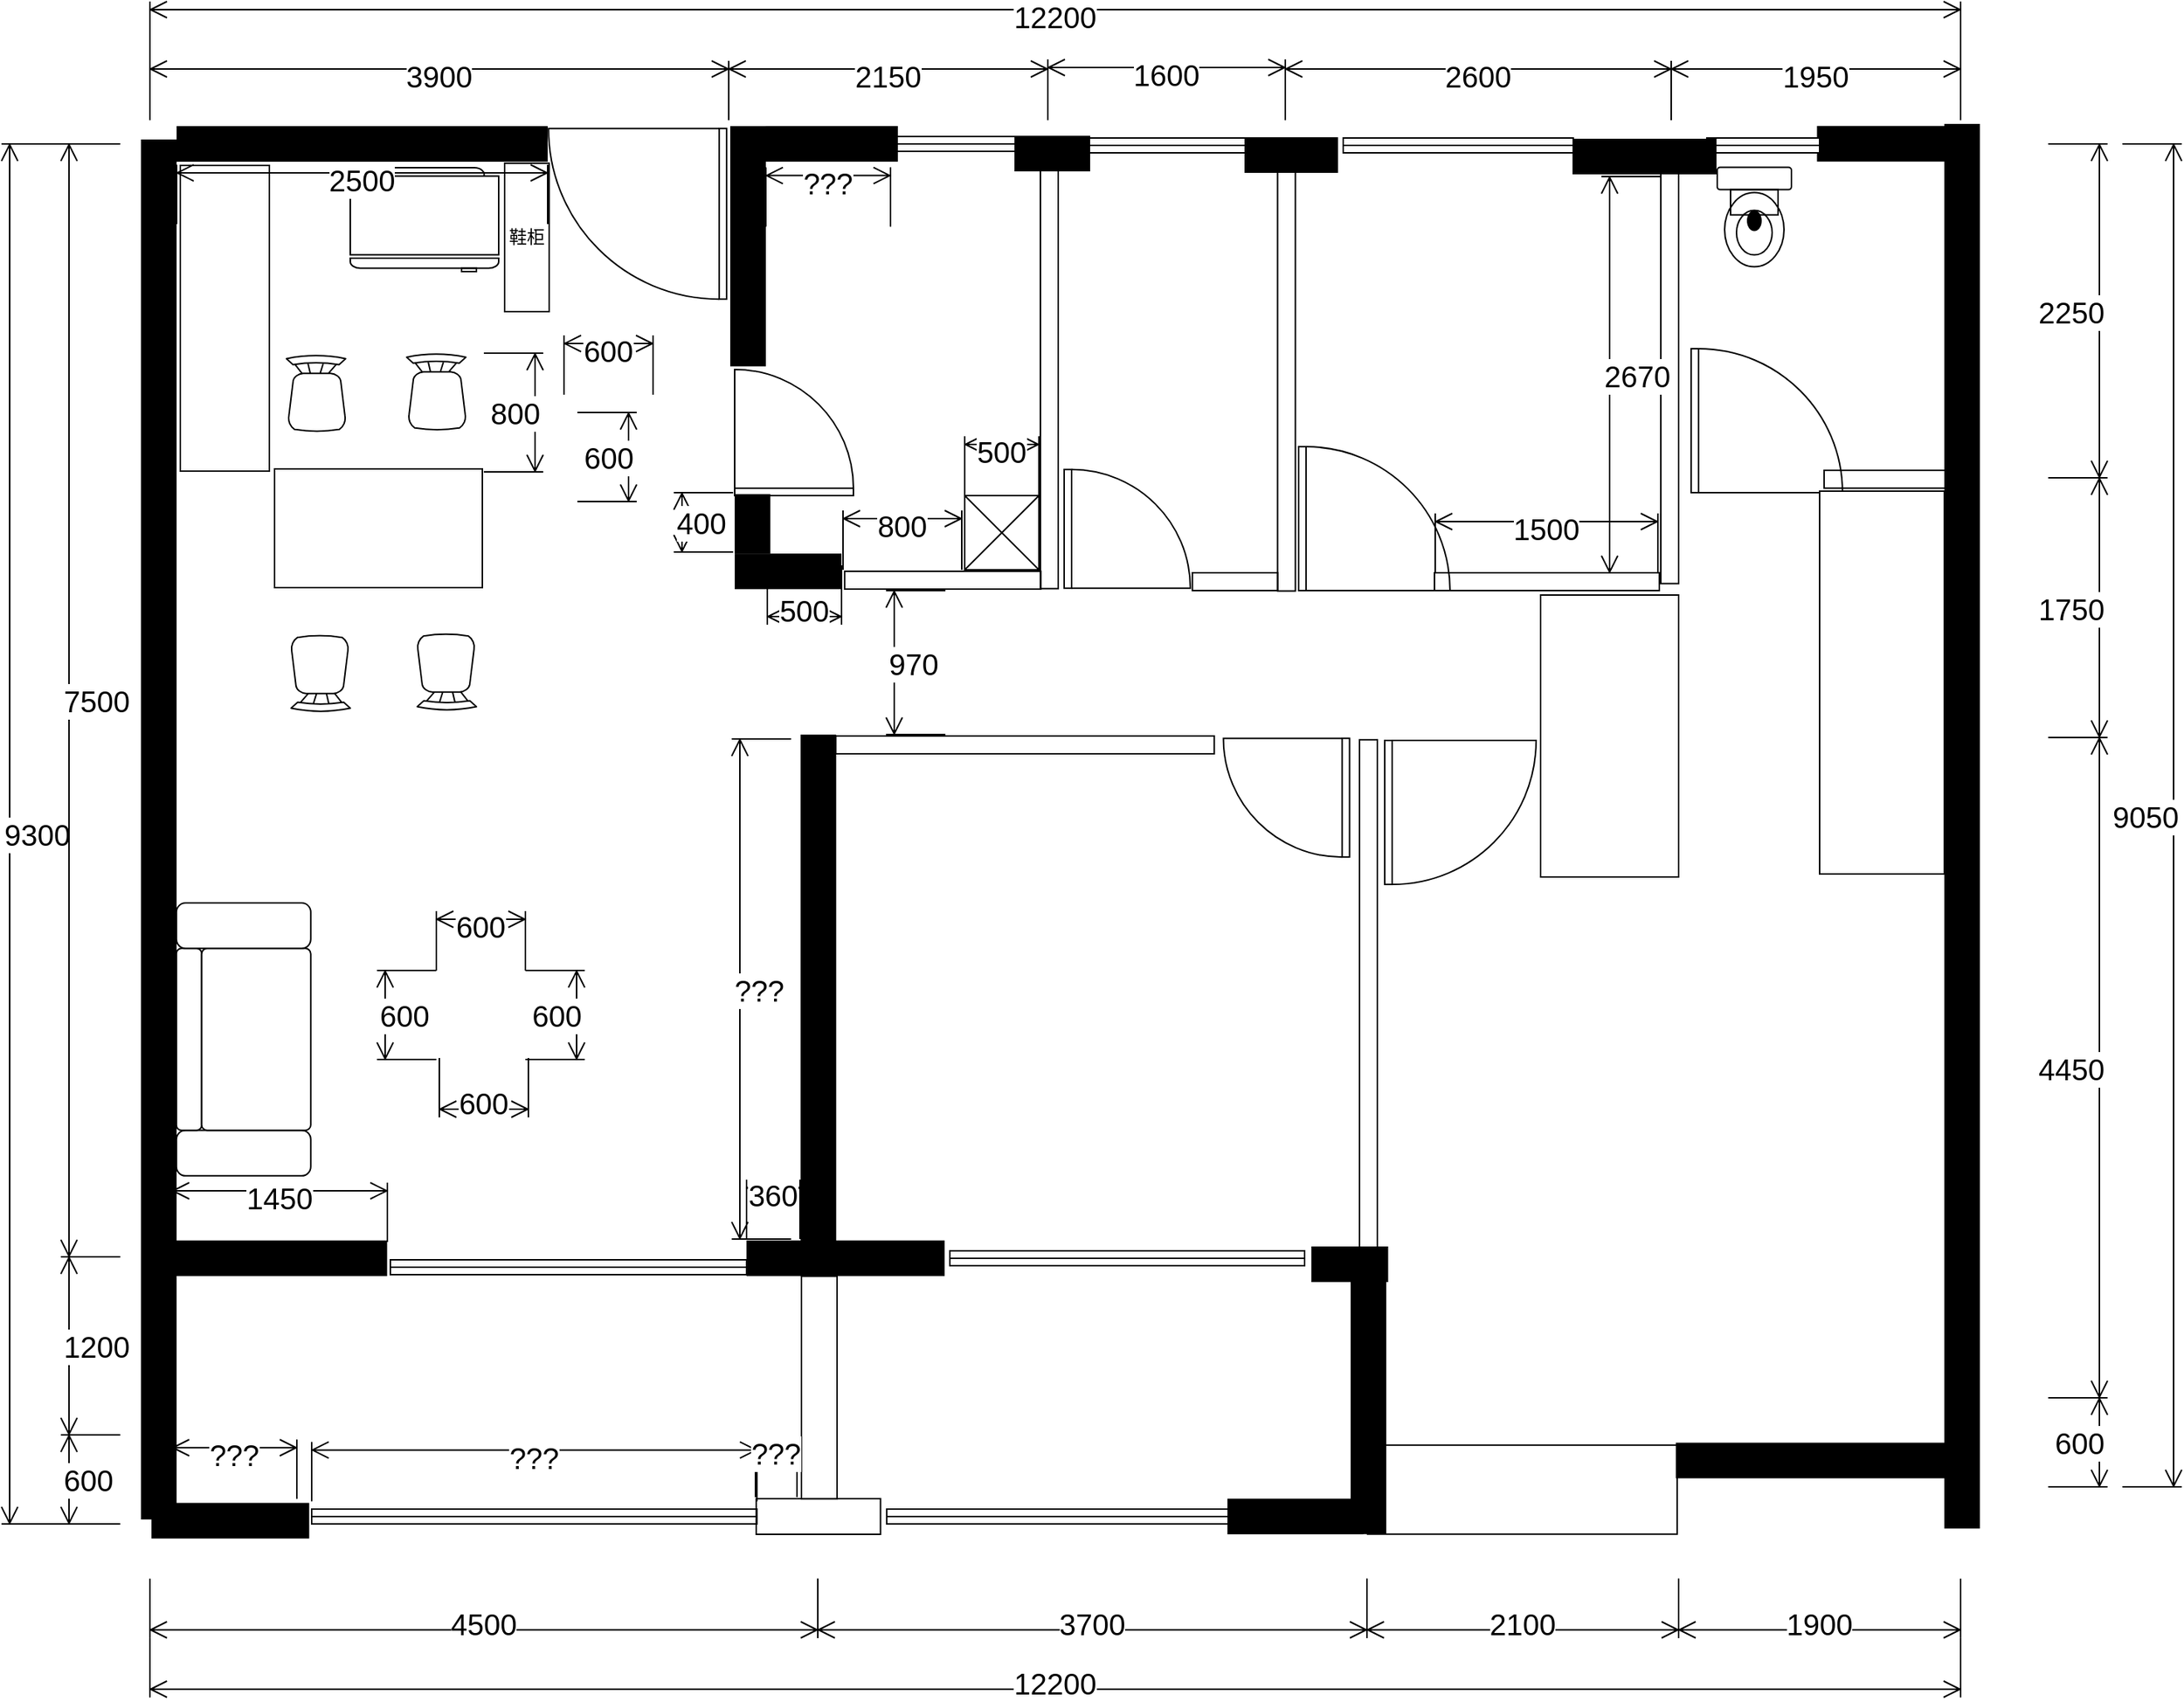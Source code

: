 <mxfile version="12.7.0" type="github" pages="3">
  <diagram id="73CJ_e9AsMWEr6FTmH8N" name="Page-1">
    <mxGraphModel dx="1524" dy="1061" grid="1" gridSize="1" guides="0" tooltips="1" connect="1" arrows="1" fold="1" page="0" pageScale="1" pageWidth="827" pageHeight="1169" math="0" shadow="0">
      <root>
        <mxCell id="0"/>
        <mxCell id="1" parent="0"/>
        <mxCell id="0DDSWRA-zgCo681qGK84-29" value="" style="whiteSpace=wrap;html=1;rotation=-90;" vertex="1" parent="1">
          <mxGeometry x="-51.5" y="87.5" width="206" height="60" as="geometry"/>
        </mxCell>
        <mxCell id="JBM-vlUWBhWNvBb9N0an-7" value="9300" style="shape=dimension;direction=south;whiteSpace=wrap;html=1;align=left;points=[];verticalAlign=middle;labelBackgroundColor=#ffffff;fontSize=20;" parent="1" vertex="1">
          <mxGeometry x="-99" width="40" height="930" as="geometry"/>
        </mxCell>
        <mxCell id="JBM-vlUWBhWNvBb9N0an-8" value="7500" style="shape=dimension;direction=south;whiteSpace=wrap;html=1;align=left;points=[];verticalAlign=middle;labelBackgroundColor=#ffffff;fontSize=20;" parent="1" vertex="1">
          <mxGeometry x="-59" width="40" height="750" as="geometry"/>
        </mxCell>
        <mxCell id="JBM-vlUWBhWNvBb9N0an-9" value="1200" style="shape=dimension;direction=south;whiteSpace=wrap;html=1;align=left;points=[];verticalAlign=middle;labelBackgroundColor=#ffffff;fontSize=20;" parent="1" vertex="1">
          <mxGeometry x="-59" y="750" width="40" height="120" as="geometry"/>
        </mxCell>
        <mxCell id="JBM-vlUWBhWNvBb9N0an-12" value="&lt;div&gt;12200&lt;/div&gt;" style="shape=dimension;direction=west;whiteSpace=wrap;html=1;align=center;points=[];verticalAlign=top;spacingTop=-8;labelBackgroundColor=#ffffff;fontSize=20;" parent="1" vertex="1">
          <mxGeometry x="1" y="-96" width="1220" height="40" as="geometry"/>
        </mxCell>
        <mxCell id="JBM-vlUWBhWNvBb9N0an-13" value="3900" style="shape=dimension;direction=west;whiteSpace=wrap;html=1;align=center;points=[];verticalAlign=top;spacingTop=-8;labelBackgroundColor=#ffffff;fontSize=20;" parent="1" vertex="1">
          <mxGeometry x="1" y="-56" width="390" height="40" as="geometry"/>
        </mxCell>
        <mxCell id="JBM-vlUWBhWNvBb9N0an-14" value="2150" style="shape=dimension;direction=west;whiteSpace=wrap;html=1;align=center;points=[];verticalAlign=top;spacingTop=-8;labelBackgroundColor=#ffffff;fontSize=20;" parent="1" vertex="1">
          <mxGeometry x="391" y="-56" width="215" height="40" as="geometry"/>
        </mxCell>
        <mxCell id="JBM-vlUWBhWNvBb9N0an-15" value="1600" style="shape=dimension;direction=west;whiteSpace=wrap;html=1;align=center;points=[];verticalAlign=top;spacingTop=-8;labelBackgroundColor=#ffffff;fontSize=20;" parent="1" vertex="1">
          <mxGeometry x="606" y="-57" width="160" height="40" as="geometry"/>
        </mxCell>
        <mxCell id="JBM-vlUWBhWNvBb9N0an-16" value="2600" style="shape=dimension;direction=west;whiteSpace=wrap;html=1;align=center;points=[];verticalAlign=top;spacingTop=-8;labelBackgroundColor=#ffffff;fontSize=20;" parent="1" vertex="1">
          <mxGeometry x="766" y="-56" width="260" height="40" as="geometry"/>
        </mxCell>
        <mxCell id="JBM-vlUWBhWNvBb9N0an-17" value="1950" style="shape=dimension;direction=west;whiteSpace=wrap;html=1;align=center;points=[];verticalAlign=top;spacingTop=-8;labelBackgroundColor=#ffffff;fontSize=20;" parent="1" vertex="1">
          <mxGeometry x="1026" y="-56" width="195" height="40" as="geometry"/>
        </mxCell>
        <mxCell id="JBM-vlUWBhWNvBb9N0an-18" value="" style="verticalLabelPosition=bottom;html=1;verticalAlign=top;align=center;shape=mxgraph.floorplan.doorRight;aspect=fixed;fontSize=20;direction=east;flipV=1;rotation=-90;" parent="1" vertex="1">
          <mxGeometry x="271" y="-14" width="115" height="122.18" as="geometry"/>
        </mxCell>
        <mxCell id="JBM-vlUWBhWNvBb9N0an-20" value="" style="verticalLabelPosition=bottom;html=1;verticalAlign=top;align=center;shape=mxgraph.floorplan.window;fontSize=20;" parent="1" vertex="1">
          <mxGeometry x="501" y="-6" width="99" height="12" as="geometry"/>
        </mxCell>
        <mxCell id="JBM-vlUWBhWNvBb9N0an-23" value="" style="verticalLabelPosition=bottom;html=1;verticalAlign=top;align=center;shape=mxgraph.floorplan.doorLeft;aspect=fixed;fontSize=20;flipH=0;flipV=1;" parent="1" vertex="1">
          <mxGeometry x="395" y="152" width="80" height="85" as="geometry"/>
        </mxCell>
        <mxCell id="JBM-vlUWBhWNvBb9N0an-26" value="" style="whiteSpace=wrap;html=1;labelBackgroundColor=none;strokeColor=none;fillColor=#000000;fontSize=12;fontColor=none;align=left;" parent="1" vertex="1">
          <mxGeometry x="-5" y="-3" width="24" height="930" as="geometry"/>
        </mxCell>
        <mxCell id="JBM-vlUWBhWNvBb9N0an-27" value="" style="whiteSpace=wrap;html=1;labelBackgroundColor=none;strokeColor=none;fillColor=#000000;fontSize=12;fontColor=none;align=left;rotation=90;" parent="1" vertex="1">
          <mxGeometry x="448.44" y="-44.56" width="24" height="89" as="geometry"/>
        </mxCell>
        <mxCell id="JBM-vlUWBhWNvBb9N0an-28" value="" style="whiteSpace=wrap;html=1;labelBackgroundColor=none;strokeColor=none;fillColor=#000000;fontSize=12;fontColor=none;align=left;rotation=90;" parent="1" vertex="1">
          <mxGeometry x="132" y="-125" width="24" height="250" as="geometry"/>
        </mxCell>
        <mxCell id="JBM-vlUWBhWNvBb9N0an-29" value="" style="whiteSpace=wrap;html=1;labelBackgroundColor=none;strokeColor=none;fillColor=#000000;fontSize=12;fontColor=none;align=left;rotation=-180;" parent="1" vertex="1">
          <mxGeometry x="392" y="-12" width="24" height="161.88" as="geometry"/>
        </mxCell>
        <mxCell id="JBM-vlUWBhWNvBb9N0an-30" value="" style="whiteSpace=wrap;html=1;labelBackgroundColor=none;strokeColor=none;fillColor=#000000;fontSize=12;fontColor=none;align=left;rotation=-180;" parent="1" vertex="1">
          <mxGeometry x="395" y="236" width="24" height="40" as="geometry"/>
        </mxCell>
        <mxCell id="JBM-vlUWBhWNvBb9N0an-31" value="???" style="shape=dimension;direction=west;whiteSpace=wrap;html=1;align=center;points=[];verticalAlign=top;spacingTop=-8;labelBackgroundColor=#ffffff;fontSize=20;" parent="1" vertex="1">
          <mxGeometry x="416" y="15.81" width="84" height="40" as="geometry"/>
        </mxCell>
        <mxCell id="JBM-vlUWBhWNvBb9N0an-34" value="" style="whiteSpace=wrap;html=1;labelBackgroundColor=none;strokeColor=none;fillColor=#000000;fontSize=12;fontColor=none;align=left;rotation=90;" parent="1" vertex="1">
          <mxGeometry x="419" y="252.12" width="24" height="71.88" as="geometry"/>
        </mxCell>
        <mxCell id="JBM-vlUWBhWNvBb9N0an-35" value="" style="whiteSpace=wrap;html=1;labelBackgroundColor=none;strokeColor=none;fillColor=#000000;fontSize=12;fontColor=none;align=left;rotation=90;" parent="1" vertex="1">
          <mxGeometry x="77.32" y="679.44" width="24" height="143.01" as="geometry"/>
        </mxCell>
        <mxCell id="JBM-vlUWBhWNvBb9N0an-38" value="" style="verticalLabelPosition=bottom;html=1;verticalAlign=top;align=center;shape=mxgraph.floorplan.window;labelBackgroundColor=none;strokeColor=#000000;fillColor=none;fontSize=12;fontColor=none;" parent="1" vertex="1">
          <mxGeometry x="163" y="752" width="240" height="10" as="geometry"/>
        </mxCell>
        <mxCell id="JBM-vlUWBhWNvBb9N0an-59" value="" style="whiteSpace=wrap;html=1;labelBackgroundColor=none;strokeColor=none;fillColor=#000000;fontSize=12;fontColor=none;align=left;rotation=90;" parent="1" vertex="1">
          <mxGeometry x="457.69" y="684.19" width="24" height="133.5" as="geometry"/>
        </mxCell>
        <mxCell id="JBM-vlUWBhWNvBb9N0an-60" value="" style="whiteSpace=wrap;html=1;labelBackgroundColor=none;strokeColor=#000000;fillColor=none;fontSize=12;fontColor=none;align=left;rotation=-90;" parent="1" vertex="1">
          <mxGeometry x="439.38" y="883.13" width="24" height="83.75" as="geometry"/>
        </mxCell>
        <mxCell id="JBM-vlUWBhWNvBb9N0an-61" value="" style="whiteSpace=wrap;html=1;labelBackgroundColor=none;strokeColor=none;fillColor=#000000;fontSize=12;fontColor=none;align=left;rotation=90;" parent="1" vertex="1">
          <mxGeometry x="43.19" y="874.69" width="24" height="106.26" as="geometry"/>
        </mxCell>
        <mxCell id="JBM-vlUWBhWNvBb9N0an-62" value="" style="verticalLabelPosition=bottom;html=1;verticalAlign=top;align=center;shape=mxgraph.floorplan.window;labelBackgroundColor=none;strokeColor=#000000;fillColor=none;fontSize=12;fontColor=none;" parent="1" vertex="1">
          <mxGeometry x="110" y="920" width="300" height="10" as="geometry"/>
        </mxCell>
        <mxCell id="JBM-vlUWBhWNvBb9N0an-63" value="" style="whiteSpace=wrap;html=1;labelBackgroundColor=none;strokeColor=#000000;fillColor=none;fontSize=12;fontColor=none;align=left;rotation=-180;" parent="1" vertex="1">
          <mxGeometry x="440" y="763.12" width="24" height="150" as="geometry"/>
        </mxCell>
        <mxCell id="JBM-vlUWBhWNvBb9N0an-64" value="" style="verticalLabelPosition=bottom;html=1;verticalAlign=top;align=center;shape=mxgraph.floorplan.window;labelBackgroundColor=none;strokeColor=#000000;fillColor=none;fontSize=12;fontColor=none;" parent="1" vertex="1">
          <mxGeometry x="540" y="745.94" width="239" height="10" as="geometry"/>
        </mxCell>
        <mxCell id="JBM-vlUWBhWNvBb9N0an-65" value="" style="whiteSpace=wrap;html=1;labelBackgroundColor=none;strokeColor=none;fillColor=#000000;fontSize=12;fontColor=none;align=left;rotation=-180;" parent="1" vertex="1">
          <mxGeometry x="810" y="760" width="24" height="176.88" as="geometry"/>
        </mxCell>
        <mxCell id="JBM-vlUWBhWNvBb9N0an-67" value="" style="whiteSpace=wrap;html=1;labelBackgroundColor=none;strokeColor=none;fillColor=#000000;fontSize=12;fontColor=none;align=left;rotation=90;" parent="1" vertex="1">
          <mxGeometry x="797.42" y="729.14" width="24" height="51.72" as="geometry"/>
        </mxCell>
        <mxCell id="JBM-vlUWBhWNvBb9N0an-68" value="" style="whiteSpace=wrap;html=1;labelBackgroundColor=none;strokeColor=#000000;fillColor=none;fontSize=12;fontColor=none;align=left;" parent="1" vertex="1">
          <mxGeometry x="821.42" y="876.88" width="208.58" height="60" as="geometry"/>
        </mxCell>
        <mxCell id="JBM-vlUWBhWNvBb9N0an-69" value="600" style="shape=dimension;direction=south;whiteSpace=wrap;html=1;align=left;points=[];verticalAlign=middle;labelBackgroundColor=#ffffff;fontSize=20;" parent="1" vertex="1">
          <mxGeometry x="-59" y="870" width="40" height="60" as="geometry"/>
        </mxCell>
        <mxCell id="JBM-vlUWBhWNvBb9N0an-71" value="" style="whiteSpace=wrap;html=1;labelBackgroundColor=none;strokeColor=none;fillColor=#000000;fontSize=12;fontColor=none;align=left;rotation=90;" parent="1" vertex="1">
          <mxGeometry x="1113.7" y="790.7" width="24" height="193.12" as="geometry"/>
        </mxCell>
        <mxCell id="JBM-vlUWBhWNvBb9N0an-73" value="" style="whiteSpace=wrap;html=1;labelBackgroundColor=none;strokeColor=none;fillColor=#000000;fontSize=12;fontColor=none;align=left;rotation=-180;" parent="1" vertex="1">
          <mxGeometry x="1210" y="-13.51" width="24" height="946.62" as="geometry"/>
        </mxCell>
        <mxCell id="JBM-vlUWBhWNvBb9N0an-74" value="&lt;div&gt;1750&lt;/div&gt;" style="shape=dimension;direction=north;whiteSpace=wrap;html=1;align=right;points=[];verticalAlign=middle;labelBackgroundColor=#ffffff;strokeColor=#000000;fillColor=none;fontSize=20;fontColor=none;" parent="1" vertex="1">
          <mxGeometry x="1280" y="225" width="40" height="175" as="geometry"/>
        </mxCell>
        <mxCell id="JBM-vlUWBhWNvBb9N0an-75" value="&lt;div&gt;12200&lt;/div&gt;" style="shape=dimension;whiteSpace=wrap;html=1;align=center;points=[];verticalAlign=bottom;spacingBottom=-5;labelBackgroundColor=#ffffff;strokeColor=#000000;fillColor=none;fontSize=20;fontColor=none;" parent="1" vertex="1">
          <mxGeometry x="1" y="1006.88" width="1220" height="40" as="geometry"/>
        </mxCell>
        <mxCell id="JBM-vlUWBhWNvBb9N0an-76" value="4500" style="shape=dimension;whiteSpace=wrap;html=1;align=center;points=[];verticalAlign=bottom;spacingBottom=-5;labelBackgroundColor=#ffffff;strokeColor=#000000;fillColor=none;fontSize=20;fontColor=none;" parent="1" vertex="1">
          <mxGeometry x="1" y="966.88" width="450" height="40" as="geometry"/>
        </mxCell>
        <mxCell id="JBM-vlUWBhWNvBb9N0an-77" value="3700" style="shape=dimension;whiteSpace=wrap;html=1;align=center;points=[];verticalAlign=bottom;spacingBottom=-5;labelBackgroundColor=#ffffff;strokeColor=#000000;fillColor=none;fontSize=20;fontColor=none;" parent="1" vertex="1">
          <mxGeometry x="451" y="966.88" width="370" height="40" as="geometry"/>
        </mxCell>
        <mxCell id="JBM-vlUWBhWNvBb9N0an-78" value="2100" style="shape=dimension;whiteSpace=wrap;html=1;align=center;points=[];verticalAlign=bottom;spacingBottom=-5;labelBackgroundColor=#ffffff;strokeColor=#000000;fillColor=none;fontSize=20;fontColor=none;" parent="1" vertex="1">
          <mxGeometry x="821" y="966.88" width="210" height="40" as="geometry"/>
        </mxCell>
        <mxCell id="JBM-vlUWBhWNvBb9N0an-79" value="1900" style="shape=dimension;whiteSpace=wrap;html=1;align=center;points=[];verticalAlign=bottom;spacingBottom=-5;labelBackgroundColor=#ffffff;strokeColor=#000000;fillColor=none;fontSize=20;fontColor=none;" parent="1" vertex="1">
          <mxGeometry x="1031" y="966.88" width="190" height="40" as="geometry"/>
        </mxCell>
        <mxCell id="JBM-vlUWBhWNvBb9N0an-80" value="" style="verticalLabelPosition=bottom;html=1;verticalAlign=top;align=center;shape=mxgraph.floorplan.window;labelBackgroundColor=none;strokeColor=#000000;fillColor=none;fontSize=12;fontColor=none;" parent="1" vertex="1">
          <mxGeometry x="497.42" y="920" width="232.58" height="10" as="geometry"/>
        </mxCell>
        <mxCell id="JBM-vlUWBhWNvBb9N0an-81" value="" style="whiteSpace=wrap;html=1;labelBackgroundColor=none;strokeColor=none;fillColor=#000000;fontSize=12;fontColor=none;align=left;rotation=90;" parent="1" vertex="1">
          <mxGeometry x="760.78" y="879.23" width="24" height="91.55" as="geometry"/>
        </mxCell>
        <mxCell id="JBM-vlUWBhWNvBb9N0an-83" value="360" style="shape=dimension;direction=west;whiteSpace=wrap;html=1;align=center;points=[];verticalAlign=top;spacingTop=-8;labelBackgroundColor=#ffffff;fontSize=20;" parent="1" vertex="1">
          <mxGeometry x="403" y="698" width="36" height="40" as="geometry"/>
        </mxCell>
        <mxCell id="JBM-vlUWBhWNvBb9N0an-84" value="" style="whiteSpace=wrap;html=1;labelBackgroundColor=none;strokeColor=none;fillColor=#000000;fontSize=12;fontColor=none;align=left;rotation=-180;" parent="1" vertex="1">
          <mxGeometry x="439.38" y="398.08" width="24" height="365.04" as="geometry"/>
        </mxCell>
        <mxCell id="JBM-vlUWBhWNvBb9N0an-85" value="???" style="shape=dimension;direction=west;whiteSpace=wrap;html=1;align=center;points=[];verticalAlign=top;spacingTop=-8;labelBackgroundColor=#ffffff;fontSize=20;" parent="1" vertex="1">
          <mxGeometry x="16" y="873.12" width="84" height="40" as="geometry"/>
        </mxCell>
        <mxCell id="JBM-vlUWBhWNvBb9N0an-86" value="???" style="shape=dimension;direction=west;whiteSpace=wrap;html=1;align=center;points=[];verticalAlign=top;spacingTop=-8;labelBackgroundColor=#ffffff;fontSize=20;" parent="1" vertex="1">
          <mxGeometry x="110" y="874.69" width="300" height="40" as="geometry"/>
        </mxCell>
        <mxCell id="JBM-vlUWBhWNvBb9N0an-87" value="9050" style="shape=dimension;direction=north;whiteSpace=wrap;html=1;align=right;points=[];verticalAlign=middle;labelBackgroundColor=#ffffff;strokeColor=#000000;fillColor=none;fontSize=20;fontColor=none;" parent="1" vertex="1">
          <mxGeometry x="1330" width="40" height="905" as="geometry"/>
        </mxCell>
        <mxCell id="JBM-vlUWBhWNvBb9N0an-88" value="2250" style="shape=dimension;direction=north;whiteSpace=wrap;html=1;align=right;points=[];verticalAlign=middle;labelBackgroundColor=#ffffff;strokeColor=#000000;fillColor=none;fontSize=20;fontColor=none;" parent="1" vertex="1">
          <mxGeometry x="1280" width="40" height="225" as="geometry"/>
        </mxCell>
        <mxCell id="JBM-vlUWBhWNvBb9N0an-89" value="&lt;div&gt;4450&lt;/div&gt;" style="shape=dimension;direction=north;whiteSpace=wrap;html=1;align=right;points=[];verticalAlign=middle;labelBackgroundColor=#ffffff;strokeColor=#000000;fillColor=none;fontSize=20;fontColor=none;" parent="1" vertex="1">
          <mxGeometry x="1280" y="400" width="40" height="445" as="geometry"/>
        </mxCell>
        <mxCell id="JBM-vlUWBhWNvBb9N0an-90" value="&lt;div&gt;600&lt;/div&gt;" style="shape=dimension;direction=north;whiteSpace=wrap;html=1;align=right;points=[];verticalAlign=middle;labelBackgroundColor=#ffffff;strokeColor=#000000;fillColor=none;fontSize=20;fontColor=none;" parent="1" vertex="1">
          <mxGeometry x="1280" y="845" width="40" height="60" as="geometry"/>
        </mxCell>
        <mxCell id="JBM-vlUWBhWNvBb9N0an-91" value="" style="whiteSpace=wrap;html=1;labelBackgroundColor=none;strokeColor=#000000;fillColor=none;fontSize=12;fontColor=none;align=left;rotation=-180;" parent="1" vertex="1">
          <mxGeometry x="816" y="401.58" width="12" height="344.36" as="geometry"/>
        </mxCell>
        <mxCell id="JBM-vlUWBhWNvBb9N0an-92" value="" style="whiteSpace=wrap;html=1;labelBackgroundColor=none;strokeColor=#000000;fillColor=none;fontSize=12;fontColor=none;align=left;rotation=-180;" parent="1" vertex="1">
          <mxGeometry x="601" y="5.94" width="12" height="293.76" as="geometry"/>
        </mxCell>
        <mxCell id="JBM-vlUWBhWNvBb9N0an-93" value="" style="whiteSpace=wrap;html=1;labelBackgroundColor=none;strokeColor=none;fillColor=#000000;fontSize=12;fontColor=none;align=left;rotation=90;" parent="1" vertex="1">
          <mxGeometry x="1160.72" y="-48.62" width="24" height="97" as="geometry"/>
        </mxCell>
        <mxCell id="JBM-vlUWBhWNvBb9N0an-94" value="" style="verticalLabelPosition=bottom;html=1;verticalAlign=top;align=center;shape=mxgraph.floorplan.window;fontSize=20;" parent="1" vertex="1">
          <mxGeometry x="1050" y="-11" width="76" height="24" as="geometry"/>
        </mxCell>
        <mxCell id="JBM-vlUWBhWNvBb9N0an-96" value="" style="whiteSpace=wrap;html=1;labelBackgroundColor=none;strokeColor=#000000;fillColor=none;fontSize=12;fontColor=none;align=left;rotation=-180;" parent="1" vertex="1">
          <mxGeometry x="760.78" y="7.82" width="12" height="293.46" as="geometry"/>
        </mxCell>
        <mxCell id="JBM-vlUWBhWNvBb9N0an-97" value="" style="verticalLabelPosition=bottom;html=1;verticalAlign=top;align=center;shape=mxgraph.floorplan.window;fontSize=20;" parent="1" vertex="1">
          <mxGeometry x="634" y="-5" width="107" height="12" as="geometry"/>
        </mxCell>
        <mxCell id="JBM-vlUWBhWNvBb9N0an-100" value="" style="verticalLabelPosition=bottom;html=1;verticalAlign=top;align=center;shape=mxgraph.floorplan.window;fontSize=20;" parent="1" vertex="1">
          <mxGeometry x="805" y="-5" width="155" height="12" as="geometry"/>
        </mxCell>
        <mxCell id="JBM-vlUWBhWNvBb9N0an-102" value="" style="whiteSpace=wrap;html=1;labelBackgroundColor=none;strokeColor=#000000;fillColor=none;fontSize=12;fontColor=none;align=left;rotation=-180;" parent="1" vertex="1">
          <mxGeometry x="1019" y="7.82" width="12" height="288.46" as="geometry"/>
        </mxCell>
        <mxCell id="JBM-vlUWBhWNvBb9N0an-104" value="" style="whiteSpace=wrap;html=1;labelBackgroundColor=none;strokeColor=#000000;fillColor=none;fontSize=12;fontColor=none;align=left;rotation=-90;" parent="1" vertex="1">
          <mxGeometry x="1163.91" y="185.07" width="12" height="81.74" as="geometry"/>
        </mxCell>
        <mxCell id="JBM-vlUWBhWNvBb9N0an-105" value="" style="verticalLabelPosition=bottom;html=1;verticalAlign=top;align=center;shape=mxgraph.floorplan.doorLeft;aspect=fixed;labelBackgroundColor=none;strokeColor=#000000;fillColor=none;fontSize=20;fontColor=none;rotation=-90;" parent="1" vertex="1">
          <mxGeometry x="1042.45" y="134.95" width="97" height="103.07" as="geometry"/>
        </mxCell>
        <mxCell id="JBM-vlUWBhWNvBb9N0an-107" value="" style="verticalLabelPosition=bottom;html=1;verticalAlign=top;align=center;shape=mxgraph.floorplan.toilet;labelBackgroundColor=none;strokeColor=#000000;fillColor=none;fontSize=20;fontColor=none;" parent="1" vertex="1">
          <mxGeometry x="1057" y="15.81" width="50" height="67" as="geometry"/>
        </mxCell>
        <mxCell id="JBM-vlUWBhWNvBb9N0an-110" value="" style="whiteSpace=wrap;html=1;labelBackgroundColor=none;strokeColor=#000000;fillColor=none;fontSize=12;fontColor=none;align=left;rotation=-90;" parent="1" vertex="1">
          <mxGeometry x="529.19" y="227.94" width="12" height="132.13" as="geometry"/>
        </mxCell>
        <mxCell id="JBM-vlUWBhWNvBb9N0an-111" value="" style="whiteSpace=wrap;html=1;labelBackgroundColor=none;strokeColor=#000000;fillColor=none;fontSize=12;fontColor=none;align=left;rotation=-90;" parent="1" vertex="1">
          <mxGeometry x="726.13" y="266.25" width="12" height="57.5" as="geometry"/>
        </mxCell>
        <mxCell id="JBM-vlUWBhWNvBb9N0an-112" value="" style="verticalLabelPosition=bottom;html=1;verticalAlign=top;align=center;shape=mxgraph.floorplan.doorLeft;aspect=fixed;labelBackgroundColor=none;strokeColor=#000000;fillColor=none;fontSize=20;fontColor=none;rotation=-90;" parent="1" vertex="1">
          <mxGeometry x="619.5" y="216.88" width="80" height="85" as="geometry"/>
        </mxCell>
        <mxCell id="JBM-vlUWBhWNvBb9N0an-114" value="" style="verticalLabelPosition=bottom;html=1;verticalAlign=top;align=center;shape=mxgraph.floorplan.doorLeft;aspect=fixed;labelBackgroundColor=none;strokeColor=#000000;fillColor=none;fontSize=20;fontColor=none;rotation=-90;" parent="1" vertex="1">
          <mxGeometry x="778" y="201" width="97" height="103.06" as="geometry"/>
        </mxCell>
        <mxCell id="JBM-vlUWBhWNvBb9N0an-117" value="" style="whiteSpace=wrap;html=1;labelBackgroundColor=none;strokeColor=#000000;fillColor=none;fontSize=12;fontColor=none;align=left;rotation=-90;" parent="1" vertex="1">
          <mxGeometry x="936.25" y="219.25" width="12" height="151.5" as="geometry"/>
        </mxCell>
        <mxCell id="JBM-vlUWBhWNvBb9N0an-119" value="" style="whiteSpace=wrap;html=1;labelBackgroundColor=none;strokeColor=#000000;fillColor=none;fontSize=12;fontColor=none;align=left;rotation=-90;" parent="1" vertex="1">
          <mxGeometry x="584.63" y="277.5" width="12" height="255" as="geometry"/>
        </mxCell>
        <mxCell id="JBM-vlUWBhWNvBb9N0an-120" value="" style="verticalLabelPosition=bottom;html=1;verticalAlign=top;align=center;shape=mxgraph.floorplan.doorLeft;aspect=fixed;labelBackgroundColor=none;strokeColor=#000000;fillColor=none;fontSize=20;fontColor=none;rotation=90;" parent="1" vertex="1">
          <mxGeometry x="726.78" y="398.08" width="80" height="85" as="geometry"/>
        </mxCell>
        <mxCell id="0DDSWRA-zgCo681qGK84-3" value="600" style="shape=dimension;direction=south;whiteSpace=wrap;html=1;align=left;points=[];verticalAlign=middle;labelBackgroundColor=#ffffff;fontSize=20;" vertex="1" parent="1">
          <mxGeometry x="154" y="557" width="40" height="60" as="geometry"/>
        </mxCell>
        <mxCell id="0DDSWRA-zgCo681qGK84-5" value="600" style="shape=dimension;direction=west;whiteSpace=wrap;html=1;align=center;points=[];verticalAlign=top;spacingTop=-8;labelBackgroundColor=#ffffff;fontSize=20;" vertex="1" parent="1">
          <mxGeometry x="194" y="517" width="60" height="40" as="geometry"/>
        </mxCell>
        <mxCell id="0DDSWRA-zgCo681qGK84-6" value="600" style="shape=dimension;whiteSpace=wrap;html=1;align=center;points=[];verticalAlign=bottom;spacingBottom=-5;labelBackgroundColor=#ffffff;strokeColor=#000000;fillColor=none;fontSize=20;fontColor=none;" vertex="1" parent="1">
          <mxGeometry x="196" y="616" width="60" height="40" as="geometry"/>
        </mxCell>
        <mxCell id="0DDSWRA-zgCo681qGK84-8" value="" style="verticalLabelPosition=bottom;html=1;verticalAlign=top;align=center;shape=mxgraph.floorplan.elevator;" vertex="1" parent="1">
          <mxGeometry x="550" y="237" width="50" height="50" as="geometry"/>
        </mxCell>
        <mxCell id="0DDSWRA-zgCo681qGK84-9" value="500" style="shape=dimension;direction=west;whiteSpace=wrap;html=1;align=center;points=[];verticalAlign=top;spacingTop=-8;labelBackgroundColor=#ffffff;fontSize=20;" vertex="1" parent="1">
          <mxGeometry x="550" y="197" width="50" height="40" as="geometry"/>
        </mxCell>
        <mxCell id="0DDSWRA-zgCo681qGK84-10" value="800" style="shape=dimension;direction=west;whiteSpace=wrap;html=1;align=center;points=[];verticalAlign=top;spacingTop=-8;labelBackgroundColor=#ffffff;fontSize=20;" vertex="1" parent="1">
          <mxGeometry x="468" y="247" width="80" height="40" as="geometry"/>
        </mxCell>
        <mxCell id="0DDSWRA-zgCo681qGK84-12" value="500" style="shape=dimension;whiteSpace=wrap;html=1;align=center;points=[];verticalAlign=bottom;spacingBottom=-5;labelBackgroundColor=#ffffff;strokeColor=#000000;fillColor=none;fontSize=20;fontColor=none;" vertex="1" parent="1">
          <mxGeometry x="417" y="284" width="50" height="40" as="geometry"/>
        </mxCell>
        <mxCell id="0DDSWRA-zgCo681qGK84-15" value="400" style="shape=dimension;direction=south;whiteSpace=wrap;html=1;align=left;points=[];verticalAlign=middle;labelBackgroundColor=#ffffff;fontSize=20;" vertex="1" parent="1">
          <mxGeometry x="354" y="235" width="40" height="40" as="geometry"/>
        </mxCell>
        <mxCell id="0DDSWRA-zgCo681qGK84-16" value="970" style="shape=dimension;direction=south;whiteSpace=wrap;html=1;align=left;points=[];verticalAlign=middle;labelBackgroundColor=#ffffff;fontSize=20;" vertex="1" parent="1">
          <mxGeometry x="497" y="301" width="40" height="97" as="geometry"/>
        </mxCell>
        <mxCell id="0DDSWRA-zgCo681qGK84-21" value="1500" style="shape=dimension;direction=west;whiteSpace=wrap;html=1;align=center;points=[];verticalAlign=top;spacingTop=-8;labelBackgroundColor=#ffffff;fontSize=20;" vertex="1" parent="1">
          <mxGeometry x="867" y="249" width="150" height="40" as="geometry"/>
        </mxCell>
        <mxCell id="0DDSWRA-zgCo681qGK84-22" value="2670" style="shape=dimension;direction=south;whiteSpace=wrap;html=1;align=left;points=[];verticalAlign=middle;labelBackgroundColor=#ffffff;fontSize=20;" vertex="1" parent="1">
          <mxGeometry x="979" y="22" width="40" height="267" as="geometry"/>
        </mxCell>
        <mxCell id="0DDSWRA-zgCo681qGK84-23" value="" style="whiteSpace=wrap;html=1;labelBackgroundColor=none;strokeColor=none;fillColor=#000000;fontSize=12;fontColor=none;align=left;rotation=90;" vertex="1" parent="1">
          <mxGeometry x="996" y="-40" width="24" height="97" as="geometry"/>
        </mxCell>
        <mxCell id="0DDSWRA-zgCo681qGK84-24" value="" style="whiteSpace=wrap;html=1;labelBackgroundColor=none;strokeColor=none;fillColor=#000000;fontSize=12;fontColor=none;align=left;rotation=90;" vertex="1" parent="1">
          <mxGeometry x="758" y="-24" width="24" height="63" as="geometry"/>
        </mxCell>
        <mxCell id="0DDSWRA-zgCo681qGK84-26" value="" style="whiteSpace=wrap;html=1;labelBackgroundColor=none;strokeColor=none;fillColor=#000000;fontSize=12;fontColor=none;align=left;rotation=90;" vertex="1" parent="1">
          <mxGeometry x="597" y="-19" width="24" height="51" as="geometry"/>
        </mxCell>
        <mxCell id="0DDSWRA-zgCo681qGK84-28" value="???" style="shape=dimension;direction=west;whiteSpace=wrap;html=1;align=center;points=[];verticalAlign=top;spacingTop=-8;labelBackgroundColor=#ffffff;fontSize=20;" vertex="1" parent="1">
          <mxGeometry x="409" y="872" width="28" height="40" as="geometry"/>
        </mxCell>
        <mxCell id="_JZ6pQp0m_sPU2rozNza-1" value="" style="verticalLabelPosition=bottom;html=1;verticalAlign=top;align=center;shape=mxgraph.floorplan.refrigerator;labelBackgroundColor=none;strokeColor=#000000;fillColor=none;fontSize=20;fontColor=none;rotation=0;" vertex="1" parent="1">
          <mxGeometry x="136" y="16" width="100" height="70" as="geometry"/>
        </mxCell>
        <mxCell id="_JZ6pQp0m_sPU2rozNza-2" value="鞋柜" style="whiteSpace=wrap;html=1;" vertex="1" parent="1">
          <mxGeometry x="240" y="13" width="30" height="100" as="geometry"/>
        </mxCell>
        <mxCell id="JBM-vlUWBhWNvBb9N0an-19" value="2500" style="shape=dimension;direction=west;whiteSpace=wrap;html=1;align=center;points=[];verticalAlign=top;spacingTop=-8;labelBackgroundColor=#ffffff;fontSize=20;" parent="1" vertex="1">
          <mxGeometry x="19" y="14" width="250" height="40" as="geometry"/>
        </mxCell>
        <mxCell id="6Mr-N8Cn3OrsWWwHNCbe-8" value="&lt;div&gt;600&lt;/div&gt;" style="shape=dimension;direction=north;whiteSpace=wrap;html=1;align=right;points=[];verticalAlign=middle;labelBackgroundColor=#ffffff;strokeColor=#000000;fillColor=none;fontSize=20;fontColor=none;" vertex="1" parent="1">
          <mxGeometry x="254" y="557" width="40" height="60" as="geometry"/>
        </mxCell>
        <mxCell id="6Mr-N8Cn3OrsWWwHNCbe-10" value="" style="verticalLabelPosition=bottom;html=1;verticalAlign=top;align=center;shape=mxgraph.floorplan.sofa;rotation=-90;" vertex="1" parent="1">
          <mxGeometry x="-27.8" y="558.2" width="183.87" height="90.5" as="geometry"/>
        </mxCell>
        <mxCell id="JBM-vlUWBhWNvBb9N0an-36" value="&lt;div&gt;1450&lt;/div&gt;" style="shape=dimension;direction=west;whiteSpace=wrap;html=1;align=center;points=[];verticalAlign=top;spacingTop=-8;labelBackgroundColor=#ffffff;fontSize=20;" parent="1" vertex="1">
          <mxGeometry x="16" y="700" width="145" height="40" as="geometry"/>
        </mxCell>
        <mxCell id="6Mr-N8Cn3OrsWWwHNCbe-11" value="&lt;div&gt;???&lt;br&gt;&lt;/div&gt;" style="shape=dimension;direction=south;whiteSpace=wrap;html=1;align=left;points=[];verticalAlign=middle;labelBackgroundColor=#ffffff;fontSize=20;" vertex="1" parent="1">
          <mxGeometry x="393" y="401" width="40" height="337" as="geometry"/>
        </mxCell>
        <mxCell id="6Mr-N8Cn3OrsWWwHNCbe-15" value="&lt;div&gt;600&lt;/div&gt;" style="shape=dimension;direction=north;whiteSpace=wrap;html=1;align=right;points=[];verticalAlign=middle;labelBackgroundColor=#ffffff;strokeColor=#000000;fillColor=none;fontSize=20;fontColor=none;" vertex="1" parent="1">
          <mxGeometry x="289" y="181" width="40" height="60" as="geometry"/>
        </mxCell>
        <mxCell id="6Mr-N8Cn3OrsWWwHNCbe-16" value="600" style="shape=dimension;direction=west;whiteSpace=wrap;html=1;align=center;points=[];verticalAlign=top;spacingTop=-8;labelBackgroundColor=#ffffff;fontSize=20;" vertex="1" parent="1">
          <mxGeometry x="280" y="129" width="60" height="40" as="geometry"/>
        </mxCell>
        <mxCell id="6Mr-N8Cn3OrsWWwHNCbe-1" value="" style="verticalLabelPosition=bottom;html=1;verticalAlign=top;align=center;shape=mxgraph.floorplan.chair;shadow=0;rotation=0;" vertex="1" parent="1">
          <mxGeometry x="93" y="142" width="40" height="52" as="geometry"/>
        </mxCell>
        <mxCell id="6Mr-N8Cn3OrsWWwHNCbe-2" value="" style="verticalLabelPosition=bottom;html=1;verticalAlign=top;align=center;shape=mxgraph.floorplan.chair;shadow=0;direction=west;rotation=0;" vertex="1" parent="1">
          <mxGeometry x="96" y="331" width="40" height="52" as="geometry"/>
        </mxCell>
        <mxCell id="6Mr-N8Cn3OrsWWwHNCbe-5" value="" style="verticalLabelPosition=bottom;html=1;verticalAlign=top;align=center;shape=mxgraph.floorplan.chair;shadow=0;rotation=0;" vertex="1" parent="1">
          <mxGeometry x="174" y="141" width="40" height="52" as="geometry"/>
        </mxCell>
        <mxCell id="6Mr-N8Cn3OrsWWwHNCbe-6" value="" style="verticalLabelPosition=bottom;html=1;verticalAlign=top;align=center;shape=mxgraph.floorplan.chair;shadow=0;direction=west;rotation=0;" vertex="1" parent="1">
          <mxGeometry x="181" y="330" width="40" height="52" as="geometry"/>
        </mxCell>
        <mxCell id="6Mr-N8Cn3OrsWWwHNCbe-7" value="" style="shape=rect;shadow=0;rotation=0;" vertex="1" parent="1">
          <mxGeometry x="85" y="219" width="140" height="80" as="geometry"/>
        </mxCell>
        <mxCell id="6Mr-N8Cn3OrsWWwHNCbe-13" value="&lt;div&gt;800&lt;/div&gt;" style="shape=dimension;direction=north;whiteSpace=wrap;html=1;align=right;points=[];verticalAlign=middle;labelBackgroundColor=#ffffff;strokeColor=#000000;fillColor=none;fontSize=20;fontColor=none;rotation=0;" vertex="1" parent="1">
          <mxGeometry x="226" y="141" width="40" height="80" as="geometry"/>
        </mxCell>
        <mxCell id="6Mr-N8Cn3OrsWWwHNCbe-19" value="" style="verticalLabelPosition=bottom;html=1;verticalAlign=top;align=center;shape=mxgraph.floorplan.doorLeft;aspect=fixed;labelBackgroundColor=none;strokeColor=#000000;fillColor=none;fontSize=20;fontColor=none;rotation=-90;flipV=0;flipH=1;" vertex="1" parent="1">
          <mxGeometry x="836" y="399.0" width="97" height="103.06" as="geometry"/>
        </mxCell>
        <mxCell id="6Mr-N8Cn3OrsWWwHNCbe-20" value="" style="shape=rect;shadow=0;rotation=0;" vertex="1" parent="1">
          <mxGeometry x="1126" y="234" width="84" height="258" as="geometry"/>
        </mxCell>
        <mxCell id="6Mr-N8Cn3OrsWWwHNCbe-23" value="" style="shape=rect;shadow=0;rotation=-180;" vertex="1" parent="1">
          <mxGeometry x="938" y="304" width="93" height="190" as="geometry"/>
        </mxCell>
      </root>
    </mxGraphModel>
  </diagram>
  <diagram id="nayq0cslBEtiSUT42I8k" name="Page-2">
    <mxGraphModel dx="1782" dy="1731" grid="1" gridSize="10" guides="1" tooltips="1" connect="1" arrows="1" fold="1" page="1" pageScale="1" pageWidth="827" pageHeight="1169" math="0" shadow="0">
      <root>
        <mxCell id="8p2Z5C6uGDFZpuyiW-4O-0"/>
        <mxCell id="8p2Z5C6uGDFZpuyiW-4O-1" parent="8p2Z5C6uGDFZpuyiW-4O-0"/>
        <mxCell id="h8Y3jdaqZochUVbG70E3-0" value="9300" style="shape=dimension;direction=south;whiteSpace=wrap;html=1;align=left;points=[];verticalAlign=middle;labelBackgroundColor=#ffffff;fontSize=20;" parent="8p2Z5C6uGDFZpuyiW-4O-1" vertex="1">
          <mxGeometry x="-99" width="40" height="930" as="geometry"/>
        </mxCell>
        <mxCell id="h8Y3jdaqZochUVbG70E3-1" value="7500" style="shape=dimension;direction=south;whiteSpace=wrap;html=1;align=left;points=[];verticalAlign=middle;labelBackgroundColor=#ffffff;fontSize=20;" parent="8p2Z5C6uGDFZpuyiW-4O-1" vertex="1">
          <mxGeometry x="-59" width="40" height="750" as="geometry"/>
        </mxCell>
        <mxCell id="h8Y3jdaqZochUVbG70E3-2" value="1200" style="shape=dimension;direction=south;whiteSpace=wrap;html=1;align=left;points=[];verticalAlign=middle;labelBackgroundColor=#ffffff;fontSize=20;" parent="8p2Z5C6uGDFZpuyiW-4O-1" vertex="1">
          <mxGeometry x="-59" y="750" width="40" height="120" as="geometry"/>
        </mxCell>
        <mxCell id="h8Y3jdaqZochUVbG70E3-3" value="&lt;div&gt;12200&lt;/div&gt;" style="shape=dimension;direction=west;whiteSpace=wrap;html=1;align=center;points=[];verticalAlign=top;spacingTop=-8;labelBackgroundColor=#ffffff;fontSize=20;" parent="8p2Z5C6uGDFZpuyiW-4O-1" vertex="1">
          <mxGeometry x="1" y="-96" width="1220" height="40" as="geometry"/>
        </mxCell>
        <mxCell id="h8Y3jdaqZochUVbG70E3-4" value="3900" style="shape=dimension;direction=west;whiteSpace=wrap;html=1;align=center;points=[];verticalAlign=top;spacingTop=-8;labelBackgroundColor=#ffffff;fontSize=20;" parent="8p2Z5C6uGDFZpuyiW-4O-1" vertex="1">
          <mxGeometry x="1" y="-56" width="390" height="40" as="geometry"/>
        </mxCell>
        <mxCell id="h8Y3jdaqZochUVbG70E3-5" value="2150" style="shape=dimension;direction=west;whiteSpace=wrap;html=1;align=center;points=[];verticalAlign=top;spacingTop=-8;labelBackgroundColor=#ffffff;fontSize=20;" parent="8p2Z5C6uGDFZpuyiW-4O-1" vertex="1">
          <mxGeometry x="391" y="-56" width="215" height="40" as="geometry"/>
        </mxCell>
        <mxCell id="h8Y3jdaqZochUVbG70E3-6" value="1600" style="shape=dimension;direction=west;whiteSpace=wrap;html=1;align=center;points=[];verticalAlign=top;spacingTop=-8;labelBackgroundColor=#ffffff;fontSize=20;" parent="8p2Z5C6uGDFZpuyiW-4O-1" vertex="1">
          <mxGeometry x="606" y="-57" width="160" height="40" as="geometry"/>
        </mxCell>
        <mxCell id="h8Y3jdaqZochUVbG70E3-7" value="2600" style="shape=dimension;direction=west;whiteSpace=wrap;html=1;align=center;points=[];verticalAlign=top;spacingTop=-8;labelBackgroundColor=#ffffff;fontSize=20;" parent="8p2Z5C6uGDFZpuyiW-4O-1" vertex="1">
          <mxGeometry x="766" y="-56" width="260" height="40" as="geometry"/>
        </mxCell>
        <mxCell id="h8Y3jdaqZochUVbG70E3-8" value="1950" style="shape=dimension;direction=west;whiteSpace=wrap;html=1;align=center;points=[];verticalAlign=top;spacingTop=-8;labelBackgroundColor=#ffffff;fontSize=20;" parent="8p2Z5C6uGDFZpuyiW-4O-1" vertex="1">
          <mxGeometry x="1026" y="-56" width="195" height="40" as="geometry"/>
        </mxCell>
        <mxCell id="h8Y3jdaqZochUVbG70E3-9" value="" style="verticalLabelPosition=bottom;html=1;verticalAlign=top;align=center;shape=mxgraph.floorplan.doorRight;aspect=fixed;fontSize=20;direction=east;flipV=1;rotation=-90;" parent="8p2Z5C6uGDFZpuyiW-4O-1" vertex="1">
          <mxGeometry x="306" y="-12" width="80" height="85" as="geometry"/>
        </mxCell>
        <mxCell id="h8Y3jdaqZochUVbG70E3-10" value="???" style="shape=dimension;direction=west;whiteSpace=wrap;html=1;align=center;points=[];verticalAlign=top;spacingTop=-8;labelBackgroundColor=#ffffff;fontSize=20;" parent="8p2Z5C6uGDFZpuyiW-4O-1" vertex="1">
          <mxGeometry x="16" y="15.81" width="284" height="40" as="geometry"/>
        </mxCell>
        <mxCell id="h8Y3jdaqZochUVbG70E3-11" value="" style="verticalLabelPosition=bottom;html=1;verticalAlign=top;align=center;shape=mxgraph.floorplan.window;fontSize=20;" parent="8p2Z5C6uGDFZpuyiW-4O-1" vertex="1">
          <mxGeometry x="501" y="-6" width="99" height="12" as="geometry"/>
        </mxCell>
        <mxCell id="h8Y3jdaqZochUVbG70E3-12" value="" style="verticalLabelPosition=bottom;html=1;verticalAlign=top;align=center;shape=mxgraph.floorplan.doorLeft;aspect=fixed;fontSize=20;flipH=0;flipV=1;" parent="8p2Z5C6uGDFZpuyiW-4O-1" vertex="1">
          <mxGeometry x="392" y="104.4" width="80" height="85" as="geometry"/>
        </mxCell>
        <mxCell id="h8Y3jdaqZochUVbG70E3-13" value="" style="verticalLabelPosition=bottom;html=1;verticalAlign=top;align=center;shape=mxgraph.floorplan.wall;fillColor=#000000;direction=south;strokeColor=none;rotation=-180;" parent="8p2Z5C6uGDFZpuyiW-4O-1" vertex="1">
          <mxGeometry x="391" y="190" width="12" height="50.4" as="geometry"/>
        </mxCell>
        <mxCell id="h8Y3jdaqZochUVbG70E3-14" value="" style="whiteSpace=wrap;html=1;labelBackgroundColor=none;strokeColor=none;fillColor=#000000;fontSize=12;fontColor=none;align=left;" parent="8p2Z5C6uGDFZpuyiW-4O-1" vertex="1">
          <mxGeometry x="-8" width="24" height="930" as="geometry"/>
        </mxCell>
        <mxCell id="h8Y3jdaqZochUVbG70E3-15" value="" style="whiteSpace=wrap;html=1;labelBackgroundColor=none;strokeColor=none;fillColor=#000000;fontSize=12;fontColor=none;align=left;rotation=90;" parent="8p2Z5C6uGDFZpuyiW-4O-1" vertex="1">
          <mxGeometry x="436" y="-56.07" width="24" height="111.88" as="geometry"/>
        </mxCell>
        <mxCell id="h8Y3jdaqZochUVbG70E3-16" value="" style="whiteSpace=wrap;html=1;labelBackgroundColor=none;strokeColor=none;fillColor=#000000;fontSize=12;fontColor=none;align=left;rotation=90;" parent="8p2Z5C6uGDFZpuyiW-4O-1" vertex="1">
          <mxGeometry x="136" y="-147" width="24" height="293.75" as="geometry"/>
        </mxCell>
        <mxCell id="h8Y3jdaqZochUVbG70E3-17" value="" style="whiteSpace=wrap;html=1;labelBackgroundColor=none;strokeColor=none;fillColor=#000000;fontSize=12;fontColor=none;align=left;rotation=-180;" parent="8p2Z5C6uGDFZpuyiW-4O-1" vertex="1">
          <mxGeometry x="392" y="-12" width="24" height="111.88" as="geometry"/>
        </mxCell>
        <mxCell id="h8Y3jdaqZochUVbG70E3-18" value="" style="whiteSpace=wrap;html=1;labelBackgroundColor=none;strokeColor=none;fillColor=#000000;fontSize=12;fontColor=none;align=left;rotation=-180;" parent="8p2Z5C6uGDFZpuyiW-4O-1" vertex="1">
          <mxGeometry x="392" y="190" width="24" height="111.88" as="geometry"/>
        </mxCell>
        <mxCell id="h8Y3jdaqZochUVbG70E3-19" value="???" style="shape=dimension;direction=west;whiteSpace=wrap;html=1;align=center;points=[];verticalAlign=top;spacingTop=-8;labelBackgroundColor=#ffffff;fontSize=20;" parent="8p2Z5C6uGDFZpuyiW-4O-1" vertex="1">
          <mxGeometry x="416" y="15.81" width="84" height="40" as="geometry"/>
        </mxCell>
        <mxCell id="h8Y3jdaqZochUVbG70E3-20" value="" style="whiteSpace=wrap;html=1;labelBackgroundColor=none;strokeColor=none;fillColor=#000000;fontSize=12;fontColor=none;align=left;rotation=90;" parent="8p2Z5C6uGDFZpuyiW-4O-1" vertex="1">
          <mxGeometry x="416" y="253.12" width="24" height="71.88" as="geometry"/>
        </mxCell>
        <mxCell id="h8Y3jdaqZochUVbG70E3-21" value="" style="whiteSpace=wrap;html=1;labelBackgroundColor=none;strokeColor=none;fillColor=#000000;fontSize=12;fontColor=none;align=left;rotation=90;" parent="8p2Z5C6uGDFZpuyiW-4O-1" vertex="1">
          <mxGeometry x="68.5" y="662.5" width="24" height="176.88" as="geometry"/>
        </mxCell>
        <mxCell id="h8Y3jdaqZochUVbG70E3-22" value="???" style="shape=dimension;direction=west;whiteSpace=wrap;html=1;align=center;points=[];verticalAlign=top;spacingTop=-8;labelBackgroundColor=#ffffff;fontSize=20;" parent="8p2Z5C6uGDFZpuyiW-4O-1" vertex="1">
          <mxGeometry x="16" y="700" width="154" height="40" as="geometry"/>
        </mxCell>
        <mxCell id="h8Y3jdaqZochUVbG70E3-23" value="" style="verticalLabelPosition=bottom;html=1;verticalAlign=top;align=center;shape=mxgraph.floorplan.window;labelBackgroundColor=none;strokeColor=#000000;fillColor=none;fontSize=12;fontColor=none;" parent="8p2Z5C6uGDFZpuyiW-4O-1" vertex="1">
          <mxGeometry x="170" y="750" width="190" height="10" as="geometry"/>
        </mxCell>
        <mxCell id="h8Y3jdaqZochUVbG70E3-24" value="" style="whiteSpace=wrap;html=1;labelBackgroundColor=none;strokeColor=none;fillColor=#000000;fontSize=12;fontColor=none;align=left;rotation=90;" parent="8p2Z5C6uGDFZpuyiW-4O-1" vertex="1">
          <mxGeometry x="436" y="662.5" width="24" height="176.88" as="geometry"/>
        </mxCell>
        <mxCell id="h8Y3jdaqZochUVbG70E3-25" value="" style="whiteSpace=wrap;html=1;labelBackgroundColor=none;strokeColor=#000000;fillColor=none;fontSize=12;fontColor=none;align=left;rotation=-90;" parent="8p2Z5C6uGDFZpuyiW-4O-1" vertex="1">
          <mxGeometry x="439.38" y="883.13" width="24" height="83.75" as="geometry"/>
        </mxCell>
        <mxCell id="h8Y3jdaqZochUVbG70E3-26" value="" style="whiteSpace=wrap;html=1;labelBackgroundColor=none;strokeColor=none;fillColor=#000000;fontSize=12;fontColor=none;align=left;rotation=90;" parent="8p2Z5C6uGDFZpuyiW-4O-1" vertex="1">
          <mxGeometry x="43.19" y="874.69" width="24" height="106.26" as="geometry"/>
        </mxCell>
        <mxCell id="h8Y3jdaqZochUVbG70E3-27" value="" style="verticalLabelPosition=bottom;html=1;verticalAlign=top;align=center;shape=mxgraph.floorplan.window;labelBackgroundColor=none;strokeColor=#000000;fillColor=none;fontSize=12;fontColor=none;" parent="8p2Z5C6uGDFZpuyiW-4O-1" vertex="1">
          <mxGeometry x="110" y="920" width="300" height="10" as="geometry"/>
        </mxCell>
        <mxCell id="h8Y3jdaqZochUVbG70E3-28" value="" style="whiteSpace=wrap;html=1;labelBackgroundColor=none;strokeColor=#000000;fillColor=none;fontSize=12;fontColor=none;align=left;rotation=-180;" parent="8p2Z5C6uGDFZpuyiW-4O-1" vertex="1">
          <mxGeometry x="440" y="763.12" width="24" height="150" as="geometry"/>
        </mxCell>
        <mxCell id="h8Y3jdaqZochUVbG70E3-29" value="" style="verticalLabelPosition=bottom;html=1;verticalAlign=top;align=center;shape=mxgraph.floorplan.window;labelBackgroundColor=none;strokeColor=#000000;fillColor=none;fontSize=12;fontColor=none;" parent="8p2Z5C6uGDFZpuyiW-4O-1" vertex="1">
          <mxGeometry x="540" y="745.94" width="239" height="10" as="geometry"/>
        </mxCell>
        <mxCell id="h8Y3jdaqZochUVbG70E3-30" value="" style="whiteSpace=wrap;html=1;labelBackgroundColor=none;strokeColor=none;fillColor=#000000;fontSize=12;fontColor=none;align=left;rotation=-180;" parent="8p2Z5C6uGDFZpuyiW-4O-1" vertex="1">
          <mxGeometry x="810" y="760" width="24" height="176.88" as="geometry"/>
        </mxCell>
        <mxCell id="h8Y3jdaqZochUVbG70E3-31" value="" style="whiteSpace=wrap;html=1;labelBackgroundColor=none;strokeColor=none;fillColor=#000000;fontSize=12;fontColor=none;align=left;rotation=90;" parent="8p2Z5C6uGDFZpuyiW-4O-1" vertex="1">
          <mxGeometry x="797.42" y="729.14" width="24" height="51.72" as="geometry"/>
        </mxCell>
        <mxCell id="h8Y3jdaqZochUVbG70E3-32" value="" style="whiteSpace=wrap;html=1;labelBackgroundColor=none;strokeColor=#000000;fillColor=none;fontSize=12;fontColor=none;align=left;" parent="8p2Z5C6uGDFZpuyiW-4O-1" vertex="1">
          <mxGeometry x="821.42" y="876.88" width="208.58" height="60" as="geometry"/>
        </mxCell>
        <mxCell id="h8Y3jdaqZochUVbG70E3-33" value="600" style="shape=dimension;direction=south;whiteSpace=wrap;html=1;align=left;points=[];verticalAlign=middle;labelBackgroundColor=#ffffff;fontSize=20;" parent="8p2Z5C6uGDFZpuyiW-4O-1" vertex="1">
          <mxGeometry x="-59" y="870" width="40" height="60" as="geometry"/>
        </mxCell>
        <mxCell id="h8Y3jdaqZochUVbG70E3-34" value="" style="whiteSpace=wrap;html=1;labelBackgroundColor=none;strokeColor=none;fillColor=#000000;fontSize=12;fontColor=none;align=left;rotation=90;" parent="8p2Z5C6uGDFZpuyiW-4O-1" vertex="1">
          <mxGeometry x="1113.7" y="790.7" width="24" height="193.12" as="geometry"/>
        </mxCell>
        <mxCell id="h8Y3jdaqZochUVbG70E3-35" value="" style="whiteSpace=wrap;html=1;labelBackgroundColor=none;strokeColor=none;fillColor=#000000;fontSize=12;fontColor=none;align=left;rotation=-180;" parent="8p2Z5C6uGDFZpuyiW-4O-1" vertex="1">
          <mxGeometry x="1210" y="-13.51" width="24" height="946.62" as="geometry"/>
        </mxCell>
        <mxCell id="h8Y3jdaqZochUVbG70E3-36" value="&lt;div&gt;1750&lt;/div&gt;" style="shape=dimension;direction=north;whiteSpace=wrap;html=1;align=right;points=[];verticalAlign=middle;labelBackgroundColor=#ffffff;strokeColor=#000000;fillColor=none;fontSize=20;fontColor=none;" parent="8p2Z5C6uGDFZpuyiW-4O-1" vertex="1">
          <mxGeometry x="1280" y="225" width="40" height="175" as="geometry"/>
        </mxCell>
        <mxCell id="h8Y3jdaqZochUVbG70E3-37" value="&lt;div&gt;12200&lt;/div&gt;" style="shape=dimension;whiteSpace=wrap;html=1;align=center;points=[];verticalAlign=bottom;spacingBottom=-5;labelBackgroundColor=#ffffff;strokeColor=#000000;fillColor=none;fontSize=20;fontColor=none;" parent="8p2Z5C6uGDFZpuyiW-4O-1" vertex="1">
          <mxGeometry x="1" y="1006.88" width="1220" height="40" as="geometry"/>
        </mxCell>
        <mxCell id="h8Y3jdaqZochUVbG70E3-38" value="4500" style="shape=dimension;whiteSpace=wrap;html=1;align=center;points=[];verticalAlign=bottom;spacingBottom=-5;labelBackgroundColor=#ffffff;strokeColor=#000000;fillColor=none;fontSize=20;fontColor=none;" parent="8p2Z5C6uGDFZpuyiW-4O-1" vertex="1">
          <mxGeometry x="1" y="966.88" width="450" height="40" as="geometry"/>
        </mxCell>
        <mxCell id="h8Y3jdaqZochUVbG70E3-39" value="3700" style="shape=dimension;whiteSpace=wrap;html=1;align=center;points=[];verticalAlign=bottom;spacingBottom=-5;labelBackgroundColor=#ffffff;strokeColor=#000000;fillColor=none;fontSize=20;fontColor=none;" parent="8p2Z5C6uGDFZpuyiW-4O-1" vertex="1">
          <mxGeometry x="451" y="966.88" width="370" height="40" as="geometry"/>
        </mxCell>
        <mxCell id="h8Y3jdaqZochUVbG70E3-40" value="2100" style="shape=dimension;whiteSpace=wrap;html=1;align=center;points=[];verticalAlign=bottom;spacingBottom=-5;labelBackgroundColor=#ffffff;strokeColor=#000000;fillColor=none;fontSize=20;fontColor=none;" parent="8p2Z5C6uGDFZpuyiW-4O-1" vertex="1">
          <mxGeometry x="821" y="966.88" width="210" height="40" as="geometry"/>
        </mxCell>
        <mxCell id="h8Y3jdaqZochUVbG70E3-41" value="1900" style="shape=dimension;whiteSpace=wrap;html=1;align=center;points=[];verticalAlign=bottom;spacingBottom=-5;labelBackgroundColor=#ffffff;strokeColor=#000000;fillColor=none;fontSize=20;fontColor=none;" parent="8p2Z5C6uGDFZpuyiW-4O-1" vertex="1">
          <mxGeometry x="1031" y="966.88" width="190" height="40" as="geometry"/>
        </mxCell>
        <mxCell id="h8Y3jdaqZochUVbG70E3-42" value="" style="verticalLabelPosition=bottom;html=1;verticalAlign=top;align=center;shape=mxgraph.floorplan.window;labelBackgroundColor=none;strokeColor=#000000;fillColor=none;fontSize=12;fontColor=none;" parent="8p2Z5C6uGDFZpuyiW-4O-1" vertex="1">
          <mxGeometry x="497.42" y="920" width="232.58" height="10" as="geometry"/>
        </mxCell>
        <mxCell id="h8Y3jdaqZochUVbG70E3-43" value="" style="whiteSpace=wrap;html=1;labelBackgroundColor=none;strokeColor=none;fillColor=#000000;fontSize=12;fontColor=none;align=left;rotation=90;" parent="8p2Z5C6uGDFZpuyiW-4O-1" vertex="1">
          <mxGeometry x="760.78" y="879.23" width="24" height="91.55" as="geometry"/>
        </mxCell>
        <mxCell id="h8Y3jdaqZochUVbG70E3-44" value="???" style="shape=dimension;direction=west;whiteSpace=wrap;html=1;align=center;points=[];verticalAlign=top;spacingTop=-8;labelBackgroundColor=#ffffff;fontSize=20;" parent="8p2Z5C6uGDFZpuyiW-4O-1" vertex="1">
          <mxGeometry x="360" y="700" width="70" height="40" as="geometry"/>
        </mxCell>
        <mxCell id="h8Y3jdaqZochUVbG70E3-45" value="" style="whiteSpace=wrap;html=1;labelBackgroundColor=none;strokeColor=none;fillColor=#000000;fontSize=12;fontColor=none;align=left;rotation=-180;" parent="8p2Z5C6uGDFZpuyiW-4O-1" vertex="1">
          <mxGeometry x="439.38" y="398.08" width="24" height="365.04" as="geometry"/>
        </mxCell>
        <mxCell id="h8Y3jdaqZochUVbG70E3-46" value="???" style="shape=dimension;direction=west;whiteSpace=wrap;html=1;align=center;points=[];verticalAlign=top;spacingTop=-8;labelBackgroundColor=#ffffff;fontSize=20;" parent="8p2Z5C6uGDFZpuyiW-4O-1" vertex="1">
          <mxGeometry x="16" y="873.12" width="84" height="40" as="geometry"/>
        </mxCell>
        <mxCell id="h8Y3jdaqZochUVbG70E3-47" value="???" style="shape=dimension;direction=west;whiteSpace=wrap;html=1;align=center;points=[];verticalAlign=top;spacingTop=-8;labelBackgroundColor=#ffffff;fontSize=20;" parent="8p2Z5C6uGDFZpuyiW-4O-1" vertex="1">
          <mxGeometry x="110" y="874.69" width="300" height="40" as="geometry"/>
        </mxCell>
        <mxCell id="h8Y3jdaqZochUVbG70E3-48" value="9050" style="shape=dimension;direction=north;whiteSpace=wrap;html=1;align=right;points=[];verticalAlign=middle;labelBackgroundColor=#ffffff;strokeColor=#000000;fillColor=none;fontSize=20;fontColor=none;" parent="8p2Z5C6uGDFZpuyiW-4O-1" vertex="1">
          <mxGeometry x="1330" width="40" height="905" as="geometry"/>
        </mxCell>
        <mxCell id="h8Y3jdaqZochUVbG70E3-49" value="2250" style="shape=dimension;direction=north;whiteSpace=wrap;html=1;align=right;points=[];verticalAlign=middle;labelBackgroundColor=#ffffff;strokeColor=#000000;fillColor=none;fontSize=20;fontColor=none;" parent="8p2Z5C6uGDFZpuyiW-4O-1" vertex="1">
          <mxGeometry x="1280" width="40" height="225" as="geometry"/>
        </mxCell>
        <mxCell id="h8Y3jdaqZochUVbG70E3-50" value="&lt;div&gt;4450&lt;/div&gt;" style="shape=dimension;direction=north;whiteSpace=wrap;html=1;align=right;points=[];verticalAlign=middle;labelBackgroundColor=#ffffff;strokeColor=#000000;fillColor=none;fontSize=20;fontColor=none;" parent="8p2Z5C6uGDFZpuyiW-4O-1" vertex="1">
          <mxGeometry x="1280" y="400" width="40" height="445" as="geometry"/>
        </mxCell>
        <mxCell id="h8Y3jdaqZochUVbG70E3-51" value="&lt;div&gt;600&lt;/div&gt;" style="shape=dimension;direction=north;whiteSpace=wrap;html=1;align=right;points=[];verticalAlign=middle;labelBackgroundColor=#ffffff;strokeColor=#000000;fillColor=none;fontSize=20;fontColor=none;" parent="8p2Z5C6uGDFZpuyiW-4O-1" vertex="1">
          <mxGeometry x="1280" y="845" width="40" height="60" as="geometry"/>
        </mxCell>
        <mxCell id="h8Y3jdaqZochUVbG70E3-52" value="" style="whiteSpace=wrap;html=1;labelBackgroundColor=none;strokeColor=#000000;fillColor=none;fontSize=12;fontColor=none;align=left;rotation=-180;" parent="8p2Z5C6uGDFZpuyiW-4O-1" vertex="1">
          <mxGeometry x="816" y="401.58" width="12" height="344.36" as="geometry"/>
        </mxCell>
        <mxCell id="h8Y3jdaqZochUVbG70E3-53" value="" style="whiteSpace=wrap;html=1;labelBackgroundColor=none;strokeColor=#000000;fillColor=none;fontSize=12;fontColor=none;align=left;rotation=-180;" parent="8p2Z5C6uGDFZpuyiW-4O-1" vertex="1">
          <mxGeometry x="601" y="5.94" width="12" height="293.76" as="geometry"/>
        </mxCell>
        <mxCell id="h8Y3jdaqZochUVbG70E3-54" value="" style="whiteSpace=wrap;html=1;labelBackgroundColor=none;strokeColor=none;fillColor=#000000;fontSize=12;fontColor=none;align=left;rotation=90;" parent="8p2Z5C6uGDFZpuyiW-4O-1" vertex="1">
          <mxGeometry x="1160.72" y="-48.62" width="24" height="97" as="geometry"/>
        </mxCell>
        <mxCell id="h8Y3jdaqZochUVbG70E3-55" value="" style="verticalLabelPosition=bottom;html=1;verticalAlign=top;align=center;shape=mxgraph.floorplan.window;fontSize=20;" parent="8p2Z5C6uGDFZpuyiW-4O-1" vertex="1">
          <mxGeometry x="1050" y="-11" width="76" height="24" as="geometry"/>
        </mxCell>
        <mxCell id="h8Y3jdaqZochUVbG70E3-56" value="" style="whiteSpace=wrap;html=1;labelBackgroundColor=none;strokeColor=#000000;fillColor=none;fontSize=12;fontColor=none;align=left;rotation=-180;" parent="8p2Z5C6uGDFZpuyiW-4O-1" vertex="1">
          <mxGeometry x="760.78" y="7.82" width="12" height="293.46" as="geometry"/>
        </mxCell>
        <mxCell id="h8Y3jdaqZochUVbG70E3-57" value="" style="verticalLabelPosition=bottom;html=1;verticalAlign=top;align=center;shape=mxgraph.floorplan.window;fontSize=20;" parent="8p2Z5C6uGDFZpuyiW-4O-1" vertex="1">
          <mxGeometry x="641" y="-5.0" width="100" height="12" as="geometry"/>
        </mxCell>
        <mxCell id="h8Y3jdaqZochUVbG70E3-58" value="" style="whiteSpace=wrap;html=1;labelBackgroundColor=none;strokeColor=#000000;fillColor=none;fontSize=12;fontColor=none;align=left;rotation=-90;" parent="8p2Z5C6uGDFZpuyiW-4O-1" vertex="1">
          <mxGeometry x="613" y="-20.07" width="12" height="40.15" as="geometry"/>
        </mxCell>
        <mxCell id="h8Y3jdaqZochUVbG70E3-59" value="" style="whiteSpace=wrap;html=1;labelBackgroundColor=none;strokeColor=#000000;fillColor=none;fontSize=12;fontColor=none;align=left;rotation=-90;" parent="8p2Z5C6uGDFZpuyiW-4O-1" vertex="1">
          <mxGeometry x="779.38" y="-44.06" width="12" height="90.13" as="geometry"/>
        </mxCell>
        <mxCell id="h8Y3jdaqZochUVbG70E3-60" value="" style="verticalLabelPosition=bottom;html=1;verticalAlign=top;align=center;shape=mxgraph.floorplan.window;fontSize=20;" parent="8p2Z5C6uGDFZpuyiW-4O-1" vertex="1">
          <mxGeometry x="830" y="-5" width="130" height="12" as="geometry"/>
        </mxCell>
        <mxCell id="h8Y3jdaqZochUVbG70E3-61" value="" style="whiteSpace=wrap;html=1;labelBackgroundColor=none;strokeColor=#000000;fillColor=none;fontSize=12;fontColor=none;align=left;rotation=-90;" parent="8p2Z5C6uGDFZpuyiW-4O-1" vertex="1">
          <mxGeometry x="996.54" y="-46.53" width="12" height="95.07" as="geometry"/>
        </mxCell>
        <mxCell id="h8Y3jdaqZochUVbG70E3-62" value="" style="whiteSpace=wrap;html=1;labelBackgroundColor=none;strokeColor=#000000;fillColor=none;fontSize=12;fontColor=none;align=left;rotation=-180;" parent="8p2Z5C6uGDFZpuyiW-4O-1" vertex="1">
          <mxGeometry x="1019" y="7.82" width="12" height="391.28" as="geometry"/>
        </mxCell>
        <mxCell id="h8Y3jdaqZochUVbG70E3-63" value="" style="whiteSpace=wrap;html=1;labelBackgroundColor=none;strokeColor=#000000;fillColor=none;fontSize=12;fontColor=none;align=left;rotation=-90;" parent="8p2Z5C6uGDFZpuyiW-4O-1" vertex="1">
          <mxGeometry x="1163.91" y="185.07" width="12" height="81.74" as="geometry"/>
        </mxCell>
        <mxCell id="h8Y3jdaqZochUVbG70E3-64" value="" style="verticalLabelPosition=bottom;html=1;verticalAlign=top;align=center;shape=mxgraph.floorplan.doorLeft;aspect=fixed;labelBackgroundColor=none;strokeColor=#000000;fillColor=none;fontSize=20;fontColor=none;rotation=-90;" parent="8p2Z5C6uGDFZpuyiW-4O-1" vertex="1">
          <mxGeometry x="1040" y="149.38" width="80" height="85" as="geometry"/>
        </mxCell>
        <mxCell id="h8Y3jdaqZochUVbG70E3-65" value="" style="verticalLabelPosition=bottom;html=1;verticalAlign=top;align=center;shape=mxgraph.floorplan.toilet;labelBackgroundColor=none;strokeColor=#000000;fillColor=none;fontSize=20;fontColor=none;" parent="8p2Z5C6uGDFZpuyiW-4O-1" vertex="1">
          <mxGeometry x="1040" y="13.62" width="50" height="67" as="geometry"/>
        </mxCell>
        <mxCell id="h8Y3jdaqZochUVbG70E3-66" value="" style="whiteSpace=wrap;html=1;labelBackgroundColor=none;strokeColor=#000000;fillColor=none;fontSize=12;fontColor=none;align=left;rotation=-90;" parent="8p2Z5C6uGDFZpuyiW-4O-1" vertex="1">
          <mxGeometry x="527.13" y="225.88" width="12" height="136.25" as="geometry"/>
        </mxCell>
        <mxCell id="h8Y3jdaqZochUVbG70E3-68" value="" style="verticalLabelPosition=bottom;html=1;verticalAlign=top;align=center;shape=mxgraph.floorplan.doorLeft;aspect=fixed;labelBackgroundColor=none;strokeColor=#000000;fillColor=none;fontSize=20;fontColor=none;rotation=-90;flipV=1;" parent="8p2Z5C6uGDFZpuyiW-4O-1" vertex="1">
          <mxGeometry x="675" y="120" width="80" height="85" as="geometry"/>
        </mxCell>
        <mxCell id="h8Y3jdaqZochUVbG70E3-69" value="" style="verticalLabelPosition=bottom;html=1;verticalAlign=top;align=center;shape=mxgraph.floorplan.doorLeft;aspect=fixed;labelBackgroundColor=none;strokeColor=#000000;fillColor=none;fontSize=20;fontColor=none;rotation=-90;" parent="8p2Z5C6uGDFZpuyiW-4O-1" vertex="1">
          <mxGeometry x="779.38" y="216.88" width="80" height="85" as="geometry"/>
        </mxCell>
        <mxCell id="h8Y3jdaqZochUVbG70E3-72" value="" style="whiteSpace=wrap;html=1;labelBackgroundColor=none;strokeColor=#000000;fillColor=none;fontSize=12;fontColor=none;align=left;rotation=-90;" parent="8p2Z5C6uGDFZpuyiW-4O-1" vertex="1">
          <mxGeometry x="584.63" y="277.5" width="12" height="255" as="geometry"/>
        </mxCell>
        <mxCell id="h8Y3jdaqZochUVbG70E3-73" value="" style="verticalLabelPosition=bottom;html=1;verticalAlign=top;align=center;shape=mxgraph.floorplan.doorLeft;aspect=fixed;labelBackgroundColor=none;strokeColor=#000000;fillColor=none;fontSize=20;fontColor=none;rotation=90;" parent="8p2Z5C6uGDFZpuyiW-4O-1" vertex="1">
          <mxGeometry x="726.78" y="398.08" width="80" height="85" as="geometry"/>
        </mxCell>
        <mxCell id="h8Y3jdaqZochUVbG70E3-75" value="" style="verticalLabelPosition=bottom;html=1;verticalAlign=top;align=center;shape=mxgraph.floorplan.bed_double;labelBackgroundColor=none;strokeColor=#000000;fillColor=none;fontSize=20;fontColor=none;rotation=-90;" parent="8p2Z5C6uGDFZpuyiW-4O-1" vertex="1">
          <mxGeometry x="472" y="510" width="180" height="200" as="geometry"/>
        </mxCell>
        <mxCell id="h8Y3jdaqZochUVbG70E3-78" value="" style="verticalLabelPosition=bottom;html=1;verticalAlign=top;align=center;shape=mxgraph.floorplan.bed_double;labelBackgroundColor=none;strokeColor=#000000;fillColor=none;fontSize=20;fontColor=none;rotation=90;" parent="8p2Z5C6uGDFZpuyiW-4O-1" vertex="1">
          <mxGeometry x="1015.5" y="462.5" width="180" height="200" as="geometry"/>
        </mxCell>
        <mxCell id="h8Y3jdaqZochUVbG70E3-79" value="" style="verticalLabelPosition=bottom;html=1;verticalAlign=top;align=center;shape=mxgraph.floorplan.bed_double;labelBackgroundColor=none;strokeColor=#000000;fillColor=none;fontSize=20;fontColor=none;rotation=0;" parent="8p2Z5C6uGDFZpuyiW-4O-1" vertex="1">
          <mxGeometry x="865.5" y="12.5" width="150" height="200" as="geometry"/>
        </mxCell>
        <mxCell id="h8Y3jdaqZochUVbG70E3-87" value="" style="group;rotation=90;" parent="8p2Z5C6uGDFZpuyiW-4O-1" vertex="1" connectable="0">
          <mxGeometry x="60" y="171" width="160" height="140" as="geometry"/>
        </mxCell>
        <mxCell id="h8Y3jdaqZochUVbG70E3-80" value="" style="verticalLabelPosition=bottom;html=1;verticalAlign=top;align=center;shape=mxgraph.floorplan.chair;shadow=0;labelBackgroundColor=none;strokeColor=#000000;fillColor=none;fontSize=20;fontColor=none;rotation=90;" parent="h8Y3jdaqZochUVbG70E3-87" vertex="1">
          <mxGeometry x="104" y="14" width="40" height="52" as="geometry"/>
        </mxCell>
        <mxCell id="h8Y3jdaqZochUVbG70E3-81" value="" style="verticalLabelPosition=bottom;html=1;verticalAlign=top;align=center;shape=mxgraph.floorplan.chair;shadow=0;direction=west;labelBackgroundColor=none;strokeColor=#000000;fillColor=none;fontSize=20;fontColor=none;rotation=90;" parent="h8Y3jdaqZochUVbG70E3-87" vertex="1">
          <mxGeometry x="16" y="14" width="40" height="52" as="geometry"/>
        </mxCell>
        <mxCell id="h8Y3jdaqZochUVbG70E3-84" value="" style="verticalLabelPosition=bottom;html=1;verticalAlign=top;align=center;shape=mxgraph.floorplan.chair;shadow=0;labelBackgroundColor=none;strokeColor=#000000;fillColor=none;fontSize=20;fontColor=none;rotation=90;" parent="h8Y3jdaqZochUVbG70E3-87" vertex="1">
          <mxGeometry x="104" y="74" width="40" height="52" as="geometry"/>
        </mxCell>
        <mxCell id="h8Y3jdaqZochUVbG70E3-85" value="" style="verticalLabelPosition=bottom;html=1;verticalAlign=top;align=center;shape=mxgraph.floorplan.chair;shadow=0;direction=west;labelBackgroundColor=none;strokeColor=#000000;fillColor=none;fontSize=20;fontColor=none;rotation=90;" parent="h8Y3jdaqZochUVbG70E3-87" vertex="1">
          <mxGeometry x="16" y="74" width="40" height="52" as="geometry"/>
        </mxCell>
        <mxCell id="h8Y3jdaqZochUVbG70E3-86" value="" style="shape=rect;shadow=0;labelBackgroundColor=none;strokeColor=#000000;fillColor=none;fontSize=20;fontColor=none;align=left;html=1;rotation=90;" parent="h8Y3jdaqZochUVbG70E3-87" vertex="1">
          <mxGeometry y="20" width="160" height="100" as="geometry"/>
        </mxCell>
        <mxCell id="h8Y3jdaqZochUVbG70E3-89" value="" style="verticalLabelPosition=bottom;html=1;verticalAlign=top;align=center;shape=mxgraph.floorplan.couch;labelBackgroundColor=none;strokeColor=#000000;fillColor=none;fontSize=20;fontColor=none;rotation=-90;" parent="8p2Z5C6uGDFZpuyiW-4O-1" vertex="1">
          <mxGeometry x="-8" y="557.5" width="150" height="80" as="geometry"/>
        </mxCell>
        <mxCell id="h8Y3jdaqZochUVbG70E3-94" value="" style="verticalLabelPosition=bottom;html=1;verticalAlign=top;align=center;shape=mxgraph.floorplan.flat_tv;labelBackgroundColor=none;strokeColor=#000000;fillColor=none;fontSize=20;fontColor=none;rotation=90;" parent="8p2Z5C6uGDFZpuyiW-4O-1" vertex="1">
          <mxGeometry x="355" y="592.5" width="140" height="10" as="geometry"/>
        </mxCell>
        <mxCell id="h8Y3jdaqZochUVbG70E3-97" value="" style="verticalLabelPosition=bottom;html=1;verticalAlign=top;align=center;shape=mxgraph.floorplan.sofa;labelBackgroundColor=none;strokeColor=#000000;fillColor=none;fontSize=20;fontColor=none;" parent="8p2Z5C6uGDFZpuyiW-4O-1" vertex="1">
          <mxGeometry x="136" y="430" width="90" height="80" as="geometry"/>
        </mxCell>
        <mxCell id="h8Y3jdaqZochUVbG70E3-98" value="" style="verticalLabelPosition=bottom;html=1;verticalAlign=top;align=center;shape=mxgraph.floorplan.bookcase;labelBackgroundColor=none;strokeColor=#000000;fillColor=none;fontSize=20;fontColor=none;" parent="8p2Z5C6uGDFZpuyiW-4O-1" vertex="1">
          <mxGeometry x="464.63" y="410.58" width="245.37" height="60" as="geometry"/>
        </mxCell>
        <mxCell id="h8Y3jdaqZochUVbG70E3-99" value="" style="ellipse;whiteSpace=wrap;html=1;labelBackgroundColor=none;strokeColor=#000000;fillColor=none;fontSize=20;fontColor=none;align=left;" parent="8p2Z5C6uGDFZpuyiW-4O-1" vertex="1">
          <mxGeometry x="-100" y="1070" width="80" height="80" as="geometry"/>
        </mxCell>
        <mxCell id="h8Y3jdaqZochUVbG70E3-100" value="" style="whiteSpace=wrap;html=1;labelBackgroundColor=none;strokeColor=#000000;fillColor=none;fontSize=20;fontColor=none;align=left;" parent="8p2Z5C6uGDFZpuyiW-4O-1" vertex="1">
          <mxGeometry x="416" y="12.94" width="184" height="60" as="geometry"/>
        </mxCell>
        <mxCell id="h8Y3jdaqZochUVbG70E3-101" value="" style="whiteSpace=wrap;html=1;labelBackgroundColor=none;strokeColor=#000000;fillColor=none;fontSize=20;fontColor=none;align=left;" parent="8p2Z5C6uGDFZpuyiW-4O-1" vertex="1">
          <mxGeometry x="417" y="215.94" width="184" height="60" as="geometry"/>
        </mxCell>
        <mxCell id="h8Y3jdaqZochUVbG70E3-102" value="" style="whiteSpace=wrap;html=1;labelBackgroundColor=none;strokeColor=#000000;fillColor=none;fontSize=20;fontColor=none;align=left;rotation=90;" parent="8p2Z5C6uGDFZpuyiW-4O-1" vertex="1">
          <mxGeometry x="500" y="113.62" width="140" height="60" as="geometry"/>
        </mxCell>
        <mxCell id="h8Y3jdaqZochUVbG70E3-103" value="" style="verticalLabelPosition=bottom;html=1;verticalAlign=top;align=center;shape=mxgraph.floorplan.room;fillColor=#000000;labelBackgroundColor=none;strokeColor=#000000;fontSize=20;fontColor=none;" parent="8p2Z5C6uGDFZpuyiW-4O-1" vertex="1">
          <mxGeometry x="541" y="219.94" width="60" height="56" as="geometry"/>
        </mxCell>
        <mxCell id="h8Y3jdaqZochUVbG70E3-104" value="" style="verticalLabelPosition=bottom;html=1;verticalAlign=top;align=center;shape=mxgraph.floorplan.sink_1;labelBackgroundColor=none;strokeColor=#000000;fillColor=none;fontSize=20;fontColor=none;rotation=-90;" parent="8p2Z5C6uGDFZpuyiW-4O-1" vertex="1">
          <mxGeometry x="584.5" y="234.38" width="98" height="35" as="geometry"/>
        </mxCell>
        <mxCell id="h8Y3jdaqZochUVbG70E3-105" value="" style="verticalLabelPosition=bottom;html=1;verticalAlign=top;align=center;shape=mxgraph.floorplan.toilet;labelBackgroundColor=none;strokeColor=#000000;fillColor=none;fontSize=20;fontColor=none;rotation=-90;" parent="8p2Z5C6uGDFZpuyiW-4O-1" vertex="1">
          <mxGeometry x="625" y="110.12" width="50" height="67" as="geometry"/>
        </mxCell>
        <mxCell id="h8Y3jdaqZochUVbG70E3-106" value="" style="whiteSpace=wrap;html=1;labelBackgroundColor=none;strokeColor=#000000;fillColor=none;fontSize=12;fontColor=none;align=left;rotation=-90;" parent="8p2Z5C6uGDFZpuyiW-4O-1" vertex="1">
          <mxGeometry x="637.5" y="167.5" width="12" height="60" as="geometry"/>
        </mxCell>
        <mxCell id="h8Y3jdaqZochUVbG70E3-109" value="" style="verticalLabelPosition=bottom;html=1;verticalAlign=top;align=center;shape=mxgraph.floorplan.sink_1;labelBackgroundColor=none;strokeColor=#000000;fillColor=none;fontSize=20;fontColor=none;rotation=90;" parent="8p2Z5C6uGDFZpuyiW-4O-1" vertex="1">
          <mxGeometry x="1136" y="150.07" width="98" height="35" as="geometry"/>
        </mxCell>
        <mxCell id="h8Y3jdaqZochUVbG70E3-110" value="" style="verticalLabelPosition=bottom;html=1;verticalAlign=top;align=center;shape=mxgraph.floorplan.bookcase;labelBackgroundColor=none;strokeColor=#000000;fillColor=none;fontSize=20;fontColor=none;" parent="8p2Z5C6uGDFZpuyiW-4O-1" vertex="1">
          <mxGeometry x="920" y="341.58" width="160" height="60" as="geometry"/>
        </mxCell>
        <mxCell id="h8Y3jdaqZochUVbG70E3-112" value="" style="verticalLabelPosition=bottom;html=1;verticalAlign=top;align=center;shape=mxgraph.floorplan.table;labelBackgroundColor=none;strokeColor=#000000;fillColor=none;fontSize=20;fontColor=none;" parent="8p2Z5C6uGDFZpuyiW-4O-1" vertex="1">
          <mxGeometry x="775.5" y="13" width="90" height="50" as="geometry"/>
        </mxCell>
        <mxCell id="h8Y3jdaqZochUVbG70E3-113" value="" style="verticalLabelPosition=bottom;html=1;verticalAlign=top;align=center;shape=mxgraph.floorplan.bookcase;labelBackgroundColor=none;strokeColor=#000000;fillColor=none;fontSize=20;fontColor=none;" parent="8p2Z5C6uGDFZpuyiW-4O-1" vertex="1">
          <mxGeometry x="919.62" y="259.7" width="99.38" height="60" as="geometry"/>
        </mxCell>
        <mxCell id="h8Y3jdaqZochUVbG70E3-114" value="" style="verticalLabelPosition=bottom;html=1;verticalAlign=top;align=center;shape=mxgraph.floorplan.doorLeft;aspect=fixed;labelBackgroundColor=none;strokeColor=#000000;fillColor=none;fontSize=20;fontColor=none;rotation=-90;flipH=1;" parent="8p2Z5C6uGDFZpuyiW-4O-1" vertex="1">
          <mxGeometry x="834" y="400" width="80" height="85" as="geometry"/>
        </mxCell>
        <mxCell id="h8Y3jdaqZochUVbG70E3-115" value="" style="verticalLabelPosition=bottom;html=1;verticalAlign=top;align=center;shape=mxgraph.floorplan.bookcase;labelBackgroundColor=none;strokeColor=#000000;fillColor=none;fontSize=20;fontColor=none;rotation=90;" parent="8p2Z5C6uGDFZpuyiW-4O-1" vertex="1">
          <mxGeometry x="1101.5" y="284" width="167" height="60" as="geometry"/>
        </mxCell>
        <mxCell id="r-DDc6THAoTvC5GQfYBr-1" value="" style="verticalLabelPosition=bottom;html=1;verticalAlign=top;align=center;shape=mxgraph.floorplan.bookcase;labelBackgroundColor=none;strokeColor=#000000;fillColor=none;fontSize=20;fontColor=none;" parent="8p2Z5C6uGDFZpuyiW-4O-1" vertex="1">
          <mxGeometry x="859.38" y="259.7" width="60.62" height="40" as="geometry"/>
        </mxCell>
        <mxCell id="r-DDc6THAoTvC5GQfYBr-2" value="" style="verticalLabelPosition=bottom;html=1;verticalAlign=top;align=center;shape=mxgraph.floorplan.shower;labelBackgroundColor=none;strokeColor=#000000;fillColor=none;fontSize=20;fontColor=none;" parent="8p2Z5C6uGDFZpuyiW-4O-1" vertex="1">
          <mxGeometry x="1110" y="13.62" width="100" height="100" as="geometry"/>
        </mxCell>
        <mxCell id="r-DDc6THAoTvC5GQfYBr-4" value="" style="whiteSpace=wrap;html=1;labelBackgroundColor=none;strokeColor=#000000;fillColor=none;fontSize=20;fontColor=none;align=left;" parent="8p2Z5C6uGDFZpuyiW-4O-1" vertex="1">
          <mxGeometry x="16" y="13.94" width="144" height="60" as="geometry"/>
        </mxCell>
        <mxCell id="r-DDc6THAoTvC5GQfYBr-6" value="" style="whiteSpace=wrap;html=1;labelBackgroundColor=none;strokeColor=#000000;fillColor=none;fontSize=20;fontColor=none;align=left;rotation=90;" parent="8p2Z5C6uGDFZpuyiW-4O-1" vertex="1">
          <mxGeometry x="207" y="63" width="130" height="30" as="geometry"/>
        </mxCell>
        <mxCell id="r-DDc6THAoTvC5GQfYBr-10" value="" style="verticalLabelPosition=bottom;html=1;verticalAlign=top;align=center;shape=mxgraph.floorplan.bookcase;labelBackgroundColor=none;strokeColor=#000000;fillColor=none;fontSize=20;fontColor=none;rotation=-90;" parent="8p2Z5C6uGDFZpuyiW-4O-1" vertex="1">
          <mxGeometry x="-44" y="226" width="152" height="30" as="geometry"/>
        </mxCell>
        <mxCell id="r-DDc6THAoTvC5GQfYBr-12" value="" style="verticalLabelPosition=bottom;html=1;verticalAlign=top;align=center;shape=mxgraph.floorplan.refrigerator;labelBackgroundColor=none;strokeColor=#000000;fillColor=none;fontSize=20;fontColor=none;" parent="8p2Z5C6uGDFZpuyiW-4O-1" vertex="1">
          <mxGeometry x="160" y="20.08" width="90" height="70" as="geometry"/>
        </mxCell>
        <mxCell id="r-DDc6THAoTvC5GQfYBr-13" value="" style="verticalLabelPosition=bottom;html=1;verticalAlign=top;align=center;shape=mxgraph.floorplan.sink_double;labelBackgroundColor=none;strokeColor=#000000;fillColor=none;fontSize=20;fontColor=none;" parent="8p2Z5C6uGDFZpuyiW-4O-1" vertex="1">
          <mxGeometry x="425" y="18.0" width="76" height="45" as="geometry"/>
        </mxCell>
        <mxCell id="r-DDc6THAoTvC5GQfYBr-19" value="" style="verticalLabelPosition=bottom;html=1;verticalAlign=top;align=center;shape=mxgraph.floorplan.sink_double;labelBackgroundColor=none;strokeColor=#000000;fillColor=none;fontSize=20;fontColor=none;rotation=90;" parent="8p2Z5C6uGDFZpuyiW-4O-1" vertex="1">
          <mxGeometry x="532" y="140" width="76" height="45" as="geometry"/>
        </mxCell>
        <mxCell id="r-DDc6THAoTvC5GQfYBr-24" value="" style="verticalLabelPosition=bottom;html=1;verticalAlign=top;align=center;shape=mxgraph.floorplan.table;labelBackgroundColor=none;strokeColor=#000000;fillColor=none;fontSize=20;fontColor=none;rotation=90;" parent="8p2Z5C6uGDFZpuyiW-4O-1" vertex="1">
          <mxGeometry x="1008.54" y="275.94" width="90" height="40" as="geometry"/>
        </mxCell>
        <mxCell id="r-DDc6THAoTvC5GQfYBr-30" value="" style="verticalLabelPosition=bottom;html=1;verticalAlign=top;align=center;shape=mxgraph.floorplan.table;labelBackgroundColor=none;strokeColor=#000000;fillColor=none;fontSize=20;fontColor=none;rotation=0;" parent="8p2Z5C6uGDFZpuyiW-4O-1" vertex="1">
          <mxGeometry x="1031" y="814.68" width="175" height="58.44" as="geometry"/>
        </mxCell>
        <mxCell id="r-DDc6THAoTvC5GQfYBr-31" value="" style="verticalLabelPosition=bottom;html=1;verticalAlign=top;align=center;shape=mxgraph.floorplan.office_chair;labelBackgroundColor=none;strokeColor=#000000;fillColor=none;fontSize=20;fontColor=none;" parent="8p2Z5C6uGDFZpuyiW-4O-1" vertex="1">
          <mxGeometry x="1096" y="755.94" width="40" height="43" as="geometry"/>
        </mxCell>
        <mxCell id="r-DDc6THAoTvC5GQfYBr-32" value="" style="verticalLabelPosition=bottom;html=1;verticalAlign=top;align=center;shape=mxgraph.floorplan.office_chair;labelBackgroundColor=none;strokeColor=#000000;fillColor=none;fontSize=20;fontColor=none;rotation=-180;" parent="8p2Z5C6uGDFZpuyiW-4O-1" vertex="1">
          <mxGeometry x="799.38" y="73.94" width="40" height="43" as="geometry"/>
        </mxCell>
        <mxCell id="r-DDc6THAoTvC5GQfYBr-33" value="" style="whiteSpace=wrap;html=1;labelBackgroundColor=none;strokeColor=#000000;fillColor=none;fontSize=12;fontColor=none;align=left;rotation=-180;" parent="8p2Z5C6uGDFZpuyiW-4O-1" vertex="1">
          <mxGeometry x="907.62" y="306.36" width="12" height="102.62" as="geometry"/>
        </mxCell>
        <mxCell id="r-DDc6THAoTvC5GQfYBr-35" value="" style="whiteSpace=wrap;html=1;labelBackgroundColor=none;strokeColor=#000000;fillColor=none;fontSize=12;fontColor=none;align=left;rotation=-90;" parent="8p2Z5C6uGDFZpuyiW-4O-1" vertex="1">
          <mxGeometry x="963.31" y="275.94" width="12" height="102.62" as="geometry"/>
        </mxCell>
        <mxCell id="r-DDc6THAoTvC5GQfYBr-36" value="" style="verticalLabelPosition=bottom;html=1;verticalAlign=top;align=center;shape=mxgraph.floorplan.sink_1;labelBackgroundColor=none;strokeColor=#000000;fillColor=none;fontSize=20;fontColor=none;rotation=90;" parent="8p2Z5C6uGDFZpuyiW-4O-1" vertex="1">
          <mxGeometry x="765.38" y="779.68" width="40" height="35" as="geometry"/>
        </mxCell>
        <mxCell id="r-DDc6THAoTvC5GQfYBr-37" value="" style="verticalLabelPosition=bottom;html=1;verticalAlign=top;align=center;shape=mxgraph.floorplan.water_cooler;labelBackgroundColor=none;strokeColor=#000000;fillColor=none;fontSize=20;fontColor=none;" parent="8p2Z5C6uGDFZpuyiW-4O-1" vertex="1">
          <mxGeometry x="766.78" y="865" width="40" height="40" as="geometry"/>
        </mxCell>
      </root>
    </mxGraphModel>
  </diagram>
  <diagram id="_ekJdTHq7a4d5UOgPaST" name="Page-3">
    <mxGraphModel dx="15917" dy="9367" grid="1" gridSize="1" guides="1" tooltips="1" connect="1" arrows="1" fold="1" page="0" pageScale="1" pageWidth="827" pageHeight="1169" math="0" shadow="0">
      <root>
        <mxCell id="T3QTTuTCfVakIJhukMh2-0"/>
        <mxCell id="T3QTTuTCfVakIJhukMh2-1" parent="T3QTTuTCfVakIJhukMh2-0"/>
      </root>
    </mxGraphModel>
  </diagram>
</mxfile>
